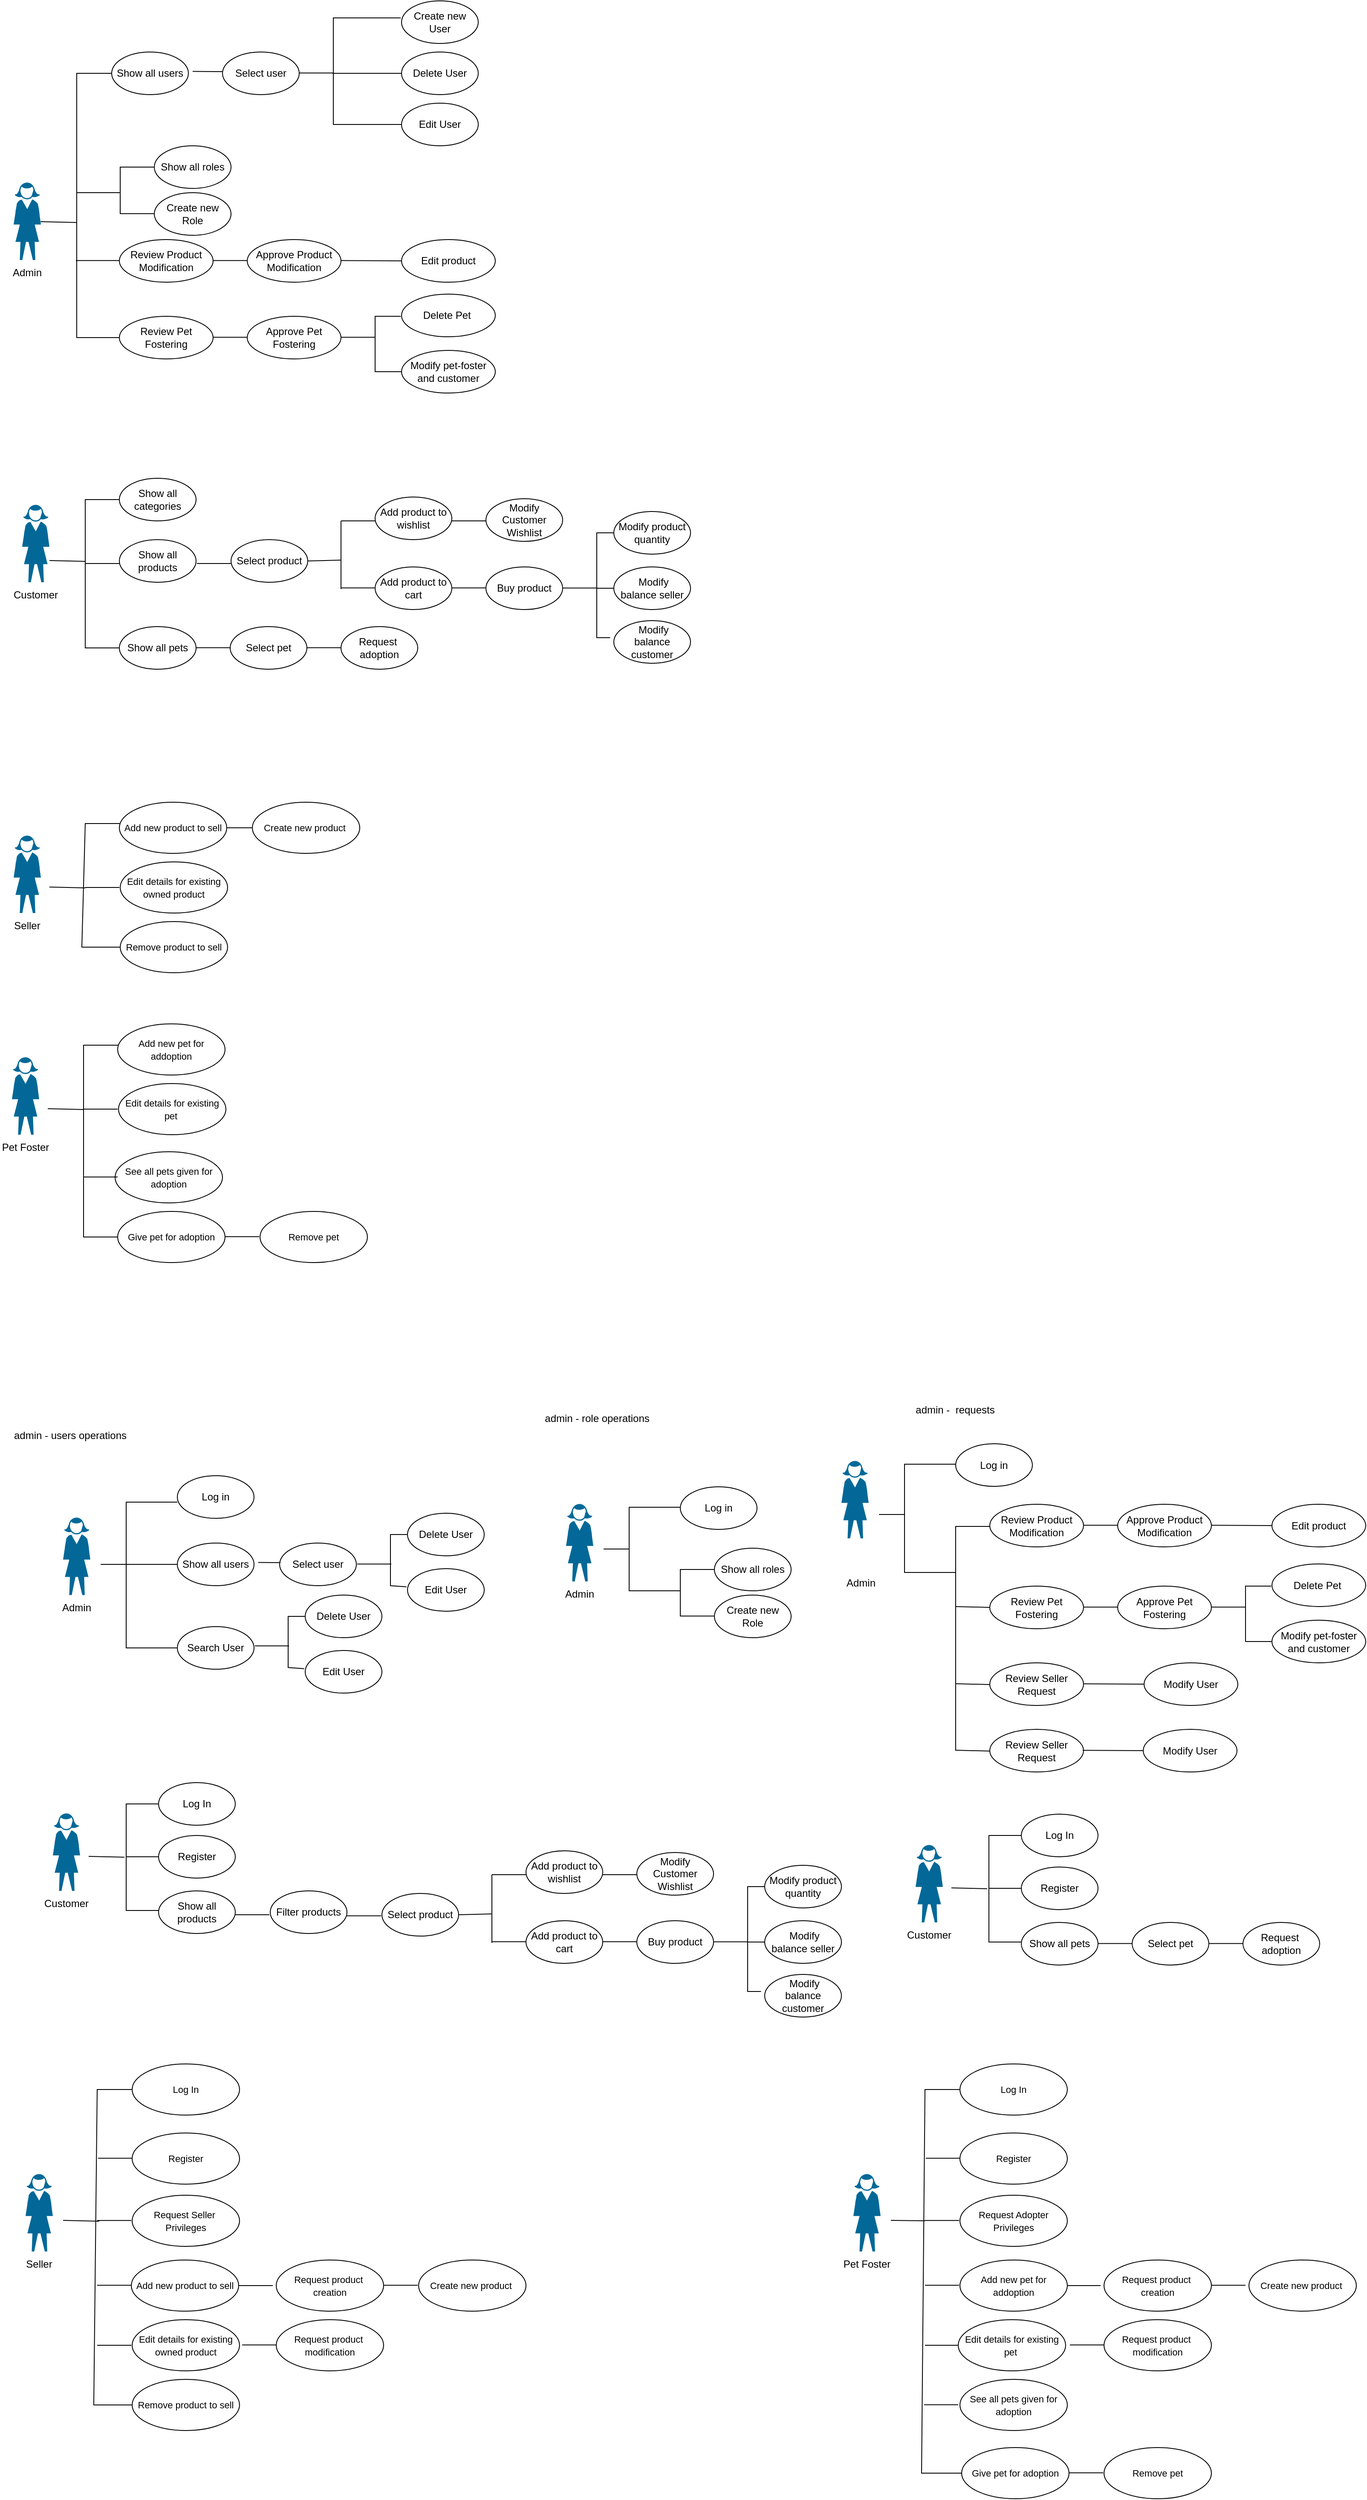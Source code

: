 <mxfile version="24.0.7" type="device">
  <diagram name="Page-1" id="ZxSLUyG-Lfv59k5_sUDl">
    <mxGraphModel dx="3686" dy="1546" grid="1" gridSize="10" guides="1" tooltips="1" connect="1" arrows="1" fold="1" page="1" pageScale="1" pageWidth="1700" pageHeight="1100" math="0" shadow="0">
      <root>
        <mxCell id="0" />
        <mxCell id="1" parent="0" />
        <mxCell id="6VGfn3pfcpzd_MSDmQnM-1" value="" style="shape=mxgraph.cisco.people.standing_woman;html=1;pointerEvents=1;dashed=0;fillColor=#036897;strokeColor=#ffffff;strokeWidth=2;verticalLabelPosition=bottom;verticalAlign=top;align=center;outlineConnect=0;" parent="1" vertex="1">
          <mxGeometry x="16" y="274" width="32" height="90" as="geometry" />
        </mxCell>
        <mxCell id="6VGfn3pfcpzd_MSDmQnM-2" value="Admin" style="text;html=1;align=center;verticalAlign=middle;whiteSpace=wrap;rounded=0;" parent="1" vertex="1">
          <mxGeometry x="2" y="364" width="60" height="30" as="geometry" />
        </mxCell>
        <mxCell id="6VGfn3pfcpzd_MSDmQnM-3" value="Create new User" style="ellipse;whiteSpace=wrap;html=1;" parent="1" vertex="1">
          <mxGeometry x="471" y="60" width="90" height="50" as="geometry" />
        </mxCell>
        <mxCell id="6VGfn3pfcpzd_MSDmQnM-4" value="Delete User" style="ellipse;whiteSpace=wrap;html=1;" parent="1" vertex="1">
          <mxGeometry x="471" y="120" width="90" height="50" as="geometry" />
        </mxCell>
        <mxCell id="6VGfn3pfcpzd_MSDmQnM-5" value="Edit User" style="ellipse;whiteSpace=wrap;html=1;" parent="1" vertex="1">
          <mxGeometry x="471" y="180" width="90" height="50" as="geometry" />
        </mxCell>
        <mxCell id="6VGfn3pfcpzd_MSDmQnM-6" value="Show all users" style="ellipse;whiteSpace=wrap;html=1;" parent="1" vertex="1">
          <mxGeometry x="131" y="120" width="90" height="50" as="geometry" />
        </mxCell>
        <mxCell id="6VGfn3pfcpzd_MSDmQnM-7" value="Select user" style="ellipse;whiteSpace=wrap;html=1;" parent="1" vertex="1">
          <mxGeometry x="261" y="120" width="90" height="50" as="geometry" />
        </mxCell>
        <mxCell id="6VGfn3pfcpzd_MSDmQnM-8" value="" style="endArrow=none;html=1;rounded=0;entryX=1.055;entryY=0.455;entryDx=0;entryDy=0;entryPerimeter=0;" parent="1" target="6VGfn3pfcpzd_MSDmQnM-6" edge="1">
          <mxGeometry width="50" height="50" relative="1" as="geometry">
            <mxPoint x="261" y="143" as="sourcePoint" />
            <mxPoint x="461" y="90" as="targetPoint" />
          </mxGeometry>
        </mxCell>
        <mxCell id="6VGfn3pfcpzd_MSDmQnM-9" value="" style="endArrow=none;html=1;rounded=0;exitX=1;exitY=0.5;exitDx=0;exitDy=0;" parent="1" edge="1">
          <mxGeometry width="50" height="50" relative="1" as="geometry">
            <mxPoint x="391" y="115" as="sourcePoint" />
            <mxPoint x="470" y="80" as="targetPoint" />
            <Array as="points">
              <mxPoint x="391" y="80" />
            </Array>
          </mxGeometry>
        </mxCell>
        <mxCell id="6VGfn3pfcpzd_MSDmQnM-10" value="" style="endArrow=none;html=1;rounded=0;exitX=1;exitY=0.5;exitDx=0;exitDy=0;entryX=0;entryY=0.5;entryDx=0;entryDy=0;" parent="1" target="6VGfn3pfcpzd_MSDmQnM-5" edge="1">
          <mxGeometry width="50" height="50" relative="1" as="geometry">
            <mxPoint x="391" y="115" as="sourcePoint" />
            <mxPoint x="501" y="120" as="targetPoint" />
            <Array as="points">
              <mxPoint x="391" y="205" />
            </Array>
          </mxGeometry>
        </mxCell>
        <mxCell id="6VGfn3pfcpzd_MSDmQnM-11" value="" style="endArrow=none;html=1;rounded=0;entryX=0;entryY=0.5;entryDx=0;entryDy=0;" parent="1" target="6VGfn3pfcpzd_MSDmQnM-4" edge="1">
          <mxGeometry width="50" height="50" relative="1" as="geometry">
            <mxPoint x="390" y="145" as="sourcePoint" />
            <mxPoint x="501" y="154.68" as="targetPoint" />
          </mxGeometry>
        </mxCell>
        <mxCell id="6VGfn3pfcpzd_MSDmQnM-12" value="" style="endArrow=none;html=1;rounded=0;entryX=0;entryY=0.5;entryDx=0;entryDy=0;exitX=0;exitY=0.5;exitDx=0;exitDy=0;" parent="1" source="6VGfn3pfcpzd_MSDmQnM-19" target="6VGfn3pfcpzd_MSDmQnM-6" edge="1">
          <mxGeometry width="50" height="50" relative="1" as="geometry">
            <mxPoint x="90" y="440" as="sourcePoint" />
            <mxPoint x="489" y="170" as="targetPoint" />
            <Array as="points">
              <mxPoint x="90" y="455" />
              <mxPoint x="90" y="145" />
            </Array>
          </mxGeometry>
        </mxCell>
        <mxCell id="6VGfn3pfcpzd_MSDmQnM-13" value="Create new Role" style="ellipse;whiteSpace=wrap;html=1;" parent="1" vertex="1">
          <mxGeometry x="181" y="285" width="90" height="50" as="geometry" />
        </mxCell>
        <mxCell id="6VGfn3pfcpzd_MSDmQnM-14" value="Show all roles" style="ellipse;whiteSpace=wrap;html=1;" parent="1" vertex="1">
          <mxGeometry x="181" y="230" width="90" height="50" as="geometry" />
        </mxCell>
        <mxCell id="6VGfn3pfcpzd_MSDmQnM-15" value="" style="endArrow=none;html=1;rounded=0;exitX=0;exitY=0.5;exitDx=0;exitDy=0;" parent="1" edge="1">
          <mxGeometry width="50" height="50" relative="1" as="geometry">
            <mxPoint x="391" y="144.62" as="sourcePoint" />
            <mxPoint x="351" y="144.62" as="targetPoint" />
          </mxGeometry>
        </mxCell>
        <mxCell id="6VGfn3pfcpzd_MSDmQnM-16" value="" style="endArrow=none;html=1;rounded=0;" parent="1" edge="1">
          <mxGeometry width="50" height="50" relative="1" as="geometry">
            <mxPoint x="181" y="309.62" as="sourcePoint" />
            <mxPoint x="141" y="309.62" as="targetPoint" />
          </mxGeometry>
        </mxCell>
        <mxCell id="6VGfn3pfcpzd_MSDmQnM-17" value="" style="endArrow=none;html=1;rounded=0;entryX=0;entryY=0.5;entryDx=0;entryDy=0;" parent="1" target="6VGfn3pfcpzd_MSDmQnM-14" edge="1">
          <mxGeometry width="50" height="50" relative="1" as="geometry">
            <mxPoint x="141" y="310" as="sourcePoint" />
            <mxPoint x="141" y="250" as="targetPoint" />
            <Array as="points">
              <mxPoint x="141" y="255" />
            </Array>
          </mxGeometry>
        </mxCell>
        <mxCell id="6VGfn3pfcpzd_MSDmQnM-18" value="" style="endArrow=none;html=1;rounded=0;" parent="1" edge="1">
          <mxGeometry width="50" height="50" relative="1" as="geometry">
            <mxPoint x="141" y="285" as="sourcePoint" />
            <mxPoint x="90" y="285" as="targetPoint" />
          </mxGeometry>
        </mxCell>
        <mxCell id="6VGfn3pfcpzd_MSDmQnM-19" value="Review Pet Fostering" style="ellipse;whiteSpace=wrap;html=1;" parent="1" vertex="1">
          <mxGeometry x="140" y="430" width="110" height="50" as="geometry" />
        </mxCell>
        <mxCell id="6VGfn3pfcpzd_MSDmQnM-20" value="Approve Pet Fostering" style="ellipse;whiteSpace=wrap;html=1;" parent="1" vertex="1">
          <mxGeometry x="290" y="430" width="110" height="50" as="geometry" />
        </mxCell>
        <mxCell id="6VGfn3pfcpzd_MSDmQnM-21" value="Delete Pet&amp;nbsp;" style="ellipse;whiteSpace=wrap;html=1;" parent="1" vertex="1">
          <mxGeometry x="471" y="404" width="110" height="50" as="geometry" />
        </mxCell>
        <mxCell id="6VGfn3pfcpzd_MSDmQnM-22" value="" style="endArrow=none;html=1;rounded=0;" parent="1" edge="1">
          <mxGeometry width="50" height="50" relative="1" as="geometry">
            <mxPoint x="290" y="454.62" as="sourcePoint" />
            <mxPoint x="250" y="454.62" as="targetPoint" />
          </mxGeometry>
        </mxCell>
        <mxCell id="6VGfn3pfcpzd_MSDmQnM-23" value="" style="endArrow=none;html=1;rounded=0;" parent="1" edge="1">
          <mxGeometry width="50" height="50" relative="1" as="geometry">
            <mxPoint x="440" y="454.62" as="sourcePoint" />
            <mxPoint x="400" y="454.62" as="targetPoint" />
          </mxGeometry>
        </mxCell>
        <mxCell id="6VGfn3pfcpzd_MSDmQnM-24" value="Modify pet-foster and customer" style="ellipse;whiteSpace=wrap;html=1;" parent="1" vertex="1">
          <mxGeometry x="471" y="470" width="110" height="50" as="geometry" />
        </mxCell>
        <mxCell id="6VGfn3pfcpzd_MSDmQnM-25" value="Review Product Modification" style="ellipse;whiteSpace=wrap;html=1;" parent="1" vertex="1">
          <mxGeometry x="140" y="340" width="110" height="50" as="geometry" />
        </mxCell>
        <mxCell id="6VGfn3pfcpzd_MSDmQnM-26" value="" style="endArrow=none;html=1;rounded=0;" parent="1" edge="1">
          <mxGeometry width="50" height="50" relative="1" as="geometry">
            <mxPoint x="140" y="364.62" as="sourcePoint" />
            <mxPoint x="89" y="364.62" as="targetPoint" />
          </mxGeometry>
        </mxCell>
        <mxCell id="6VGfn3pfcpzd_MSDmQnM-27" value="Approve Product Modification" style="ellipse;whiteSpace=wrap;html=1;" parent="1" vertex="1">
          <mxGeometry x="290" y="340" width="110" height="50" as="geometry" />
        </mxCell>
        <mxCell id="6VGfn3pfcpzd_MSDmQnM-28" value="Edit product" style="ellipse;whiteSpace=wrap;html=1;" parent="1" vertex="1">
          <mxGeometry x="471" y="340" width="110" height="50" as="geometry" />
        </mxCell>
        <mxCell id="6VGfn3pfcpzd_MSDmQnM-29" value="" style="endArrow=none;html=1;rounded=0;" parent="1" edge="1">
          <mxGeometry width="50" height="50" relative="1" as="geometry">
            <mxPoint x="290" y="364.62" as="sourcePoint" />
            <mxPoint x="250" y="364.62" as="targetPoint" />
          </mxGeometry>
        </mxCell>
        <mxCell id="6VGfn3pfcpzd_MSDmQnM-30" value="" style="endArrow=none;html=1;rounded=0;exitX=0;exitY=0.5;exitDx=0;exitDy=0;" parent="1" source="6VGfn3pfcpzd_MSDmQnM-28" edge="1">
          <mxGeometry width="50" height="50" relative="1" as="geometry">
            <mxPoint x="440" y="364.62" as="sourcePoint" />
            <mxPoint x="400" y="364.62" as="targetPoint" />
          </mxGeometry>
        </mxCell>
        <mxCell id="6VGfn3pfcpzd_MSDmQnM-31" value="" style="endArrow=none;html=1;rounded=0;exitX=0;exitY=0.5;exitDx=0;exitDy=0;" parent="1" source="6VGfn3pfcpzd_MSDmQnM-24" edge="1">
          <mxGeometry width="50" height="50" relative="1" as="geometry">
            <mxPoint x="480" y="495" as="sourcePoint" />
            <mxPoint x="470" y="430" as="targetPoint" />
            <Array as="points">
              <mxPoint x="440" y="495" />
              <mxPoint x="440" y="430" />
            </Array>
          </mxGeometry>
        </mxCell>
        <mxCell id="6VGfn3pfcpzd_MSDmQnM-32" value="" style="endArrow=none;html=1;rounded=0;exitX=0.99;exitY=0.5;exitDx=0;exitDy=0;exitPerimeter=0;" parent="1" source="6VGfn3pfcpzd_MSDmQnM-1" edge="1">
          <mxGeometry width="50" height="50" relative="1" as="geometry">
            <mxPoint x="240" y="340" as="sourcePoint" />
            <mxPoint x="90" y="320" as="targetPoint" />
          </mxGeometry>
        </mxCell>
        <mxCell id="6VGfn3pfcpzd_MSDmQnM-33" value="" style="shape=mxgraph.cisco.people.standing_woman;html=1;pointerEvents=1;dashed=0;fillColor=#036897;strokeColor=#ffffff;strokeWidth=2;verticalLabelPosition=bottom;verticalAlign=top;align=center;outlineConnect=0;" parent="1" vertex="1">
          <mxGeometry x="26" y="652" width="32" height="90" as="geometry" />
        </mxCell>
        <mxCell id="6VGfn3pfcpzd_MSDmQnM-34" value="Customer" style="text;html=1;align=center;verticalAlign=middle;whiteSpace=wrap;rounded=0;" parent="1" vertex="1">
          <mxGeometry x="12" y="742" width="60" height="30" as="geometry" />
        </mxCell>
        <mxCell id="6VGfn3pfcpzd_MSDmQnM-35" value="" style="endArrow=none;html=1;rounded=0;entryX=0;entryY=0.5;entryDx=0;entryDy=0;exitX=0;exitY=0.5;exitDx=0;exitDy=0;" parent="1" source="6VGfn3pfcpzd_MSDmQnM-39" edge="1">
          <mxGeometry width="50" height="50" relative="1" as="geometry">
            <mxPoint x="150.0" y="955" as="sourcePoint" />
            <mxPoint x="141" y="645" as="targetPoint" />
            <Array as="points">
              <mxPoint x="100" y="819" />
              <mxPoint x="100" y="645" />
            </Array>
          </mxGeometry>
        </mxCell>
        <mxCell id="6VGfn3pfcpzd_MSDmQnM-36" value="Add product to wishlist" style="ellipse;whiteSpace=wrap;html=1;" parent="1" vertex="1">
          <mxGeometry x="440" y="642" width="90" height="50" as="geometry" />
        </mxCell>
        <mxCell id="6VGfn3pfcpzd_MSDmQnM-37" value="Add product to cart" style="ellipse;whiteSpace=wrap;html=1;" parent="1" vertex="1">
          <mxGeometry x="440" y="724" width="90" height="50" as="geometry" />
        </mxCell>
        <mxCell id="6VGfn3pfcpzd_MSDmQnM-38" value="Show all categories" style="ellipse;whiteSpace=wrap;html=1;" parent="1" vertex="1">
          <mxGeometry x="140" y="620" width="90" height="50" as="geometry" />
        </mxCell>
        <mxCell id="6VGfn3pfcpzd_MSDmQnM-39" value="Show all pets" style="ellipse;whiteSpace=wrap;html=1;" parent="1" vertex="1">
          <mxGeometry x="140" y="794" width="90" height="50" as="geometry" />
        </mxCell>
        <mxCell id="6VGfn3pfcpzd_MSDmQnM-40" value="Show all products" style="ellipse;whiteSpace=wrap;html=1;" parent="1" vertex="1">
          <mxGeometry x="140" y="692" width="90" height="50" as="geometry" />
        </mxCell>
        <mxCell id="6VGfn3pfcpzd_MSDmQnM-41" value="Modify Customer Wishlist" style="ellipse;whiteSpace=wrap;html=1;" parent="1" vertex="1">
          <mxGeometry x="570" y="644" width="90" height="50" as="geometry" />
        </mxCell>
        <mxCell id="6VGfn3pfcpzd_MSDmQnM-42" value="Select pet" style="ellipse;whiteSpace=wrap;html=1;" parent="1" vertex="1">
          <mxGeometry x="270" y="794" width="90" height="50" as="geometry" />
        </mxCell>
        <mxCell id="6VGfn3pfcpzd_MSDmQnM-43" value="Request&amp;nbsp; adoption" style="ellipse;whiteSpace=wrap;html=1;" parent="1" vertex="1">
          <mxGeometry x="400" y="794" width="90" height="50" as="geometry" />
        </mxCell>
        <mxCell id="6VGfn3pfcpzd_MSDmQnM-44" value="" style="endArrow=none;html=1;rounded=0;entryX=0;entryY=0.5;entryDx=0;entryDy=0;" parent="1" edge="1">
          <mxGeometry width="50" height="50" relative="1" as="geometry">
            <mxPoint x="530" y="670.0" as="sourcePoint" />
            <mxPoint x="570" y="670.0" as="targetPoint" />
          </mxGeometry>
        </mxCell>
        <mxCell id="6VGfn3pfcpzd_MSDmQnM-45" value="" style="endArrow=none;html=1;rounded=0;entryX=0;entryY=0.5;entryDx=0;entryDy=0;" parent="1" edge="1">
          <mxGeometry width="50" height="50" relative="1" as="geometry">
            <mxPoint x="100" y="720" as="sourcePoint" />
            <mxPoint x="140" y="720" as="targetPoint" />
          </mxGeometry>
        </mxCell>
        <mxCell id="6VGfn3pfcpzd_MSDmQnM-46" value="" style="endArrow=none;html=1;rounded=0;entryX=0;entryY=0.5;entryDx=0;entryDy=0;" parent="1" edge="1">
          <mxGeometry width="50" height="50" relative="1" as="geometry">
            <mxPoint x="230" y="818.76" as="sourcePoint" />
            <mxPoint x="270" y="818.76" as="targetPoint" />
          </mxGeometry>
        </mxCell>
        <mxCell id="6VGfn3pfcpzd_MSDmQnM-47" value="" style="endArrow=none;html=1;rounded=0;entryX=0;entryY=0.5;entryDx=0;entryDy=0;" parent="1" edge="1">
          <mxGeometry width="50" height="50" relative="1" as="geometry">
            <mxPoint x="360" y="818.76" as="sourcePoint" />
            <mxPoint x="400" y="818.76" as="targetPoint" />
          </mxGeometry>
        </mxCell>
        <mxCell id="6VGfn3pfcpzd_MSDmQnM-48" value="" style="shape=mxgraph.cisco.people.standing_woman;html=1;pointerEvents=1;dashed=0;fillColor=#036897;strokeColor=#ffffff;strokeWidth=2;verticalLabelPosition=bottom;verticalAlign=top;align=center;outlineConnect=0;" parent="1" vertex="1">
          <mxGeometry x="16" y="1040" width="32" height="90" as="geometry" />
        </mxCell>
        <mxCell id="6VGfn3pfcpzd_MSDmQnM-49" value="Seller" style="text;html=1;align=center;verticalAlign=middle;whiteSpace=wrap;rounded=0;" parent="1" vertex="1">
          <mxGeometry x="2" y="1130" width="60" height="30" as="geometry" />
        </mxCell>
        <mxCell id="6VGfn3pfcpzd_MSDmQnM-50" value="" style="endArrow=none;html=1;rounded=0;entryX=0;entryY=0.5;entryDx=0;entryDy=0;exitX=0;exitY=0.5;exitDx=0;exitDy=0;" parent="1" source="6VGfn3pfcpzd_MSDmQnM-81" edge="1">
          <mxGeometry width="50" height="50" relative="1" as="geometry">
            <mxPoint x="146" y="1275" as="sourcePoint" />
            <mxPoint x="141" y="1025" as="targetPoint" />
            <Array as="points">
              <mxPoint x="96" y="1170" />
              <mxPoint x="100" y="1025" />
            </Array>
          </mxGeometry>
        </mxCell>
        <mxCell id="6VGfn3pfcpzd_MSDmQnM-51" value="" style="endArrow=none;html=1;rounded=0;exitX=0.99;exitY=0.5;exitDx=0;exitDy=0;exitPerimeter=0;" parent="1" edge="1">
          <mxGeometry width="50" height="50" relative="1" as="geometry">
            <mxPoint x="58.0" y="1099.5" as="sourcePoint" />
            <mxPoint x="100.32" y="1100.5" as="targetPoint" />
          </mxGeometry>
        </mxCell>
        <mxCell id="6VGfn3pfcpzd_MSDmQnM-53" value="&lt;span style=&quot;font-size: 11px;&quot;&gt;Add new product to sell&lt;/span&gt;" style="ellipse;whiteSpace=wrap;html=1;" parent="1" vertex="1">
          <mxGeometry x="140" y="1000" width="126" height="60" as="geometry" />
        </mxCell>
        <mxCell id="6VGfn3pfcpzd_MSDmQnM-60" value="" style="endArrow=none;html=1;rounded=0;entryX=0;entryY=0.5;entryDx=0;entryDy=0;" parent="1" edge="1">
          <mxGeometry width="50" height="50" relative="1" as="geometry">
            <mxPoint x="100" y="1100" as="sourcePoint" />
            <mxPoint x="140" y="1100" as="targetPoint" />
          </mxGeometry>
        </mxCell>
        <mxCell id="6VGfn3pfcpzd_MSDmQnM-63" value="Select product" style="ellipse;whiteSpace=wrap;html=1;" parent="1" vertex="1">
          <mxGeometry x="271" y="692" width="90" height="50" as="geometry" />
        </mxCell>
        <mxCell id="6VGfn3pfcpzd_MSDmQnM-64" value="" style="endArrow=none;html=1;rounded=0;entryX=0;entryY=0.5;entryDx=0;entryDy=0;" parent="1" edge="1">
          <mxGeometry width="50" height="50" relative="1" as="geometry">
            <mxPoint x="231" y="720" as="sourcePoint" />
            <mxPoint x="271" y="720" as="targetPoint" />
          </mxGeometry>
        </mxCell>
        <mxCell id="6VGfn3pfcpzd_MSDmQnM-65" value="" style="endArrow=none;html=1;rounded=0;entryX=0;entryY=0.5;entryDx=0;entryDy=0;" parent="1" edge="1">
          <mxGeometry width="50" height="50" relative="1" as="geometry">
            <mxPoint x="400" y="748.64" as="sourcePoint" />
            <mxPoint x="440" y="748.64" as="targetPoint" />
          </mxGeometry>
        </mxCell>
        <mxCell id="6VGfn3pfcpzd_MSDmQnM-66" value="" style="endArrow=none;html=1;rounded=0;" parent="1" edge="1">
          <mxGeometry width="50" height="50" relative="1" as="geometry">
            <mxPoint x="400" y="670" as="sourcePoint" />
            <mxPoint x="400" y="750" as="targetPoint" />
          </mxGeometry>
        </mxCell>
        <mxCell id="6VGfn3pfcpzd_MSDmQnM-67" value="" style="endArrow=none;html=1;rounded=0;exitX=1;exitY=0.5;exitDx=0;exitDy=0;" parent="1" source="6VGfn3pfcpzd_MSDmQnM-63" edge="1">
          <mxGeometry width="50" height="50" relative="1" as="geometry">
            <mxPoint x="311" y="693" as="sourcePoint" />
            <mxPoint x="400" y="716" as="targetPoint" />
          </mxGeometry>
        </mxCell>
        <mxCell id="6VGfn3pfcpzd_MSDmQnM-68" value="Buy product" style="ellipse;whiteSpace=wrap;html=1;" parent="1" vertex="1">
          <mxGeometry x="570" y="724" width="90" height="50" as="geometry" />
        </mxCell>
        <mxCell id="6VGfn3pfcpzd_MSDmQnM-69" value="Modify product quantity" style="ellipse;whiteSpace=wrap;html=1;" parent="1" vertex="1">
          <mxGeometry x="720" y="659" width="90" height="50" as="geometry" />
        </mxCell>
        <mxCell id="6VGfn3pfcpzd_MSDmQnM-70" value="" style="endArrow=none;html=1;rounded=0;entryX=0;entryY=0.5;entryDx=0;entryDy=0;" parent="1" edge="1">
          <mxGeometry width="50" height="50" relative="1" as="geometry">
            <mxPoint x="530" y="748.58" as="sourcePoint" />
            <mxPoint x="570" y="748.58" as="targetPoint" />
          </mxGeometry>
        </mxCell>
        <mxCell id="6VGfn3pfcpzd_MSDmQnM-71" value="" style="endArrow=none;html=1;rounded=0;entryX=0;entryY=0.5;entryDx=0;entryDy=0;" parent="1" edge="1">
          <mxGeometry width="50" height="50" relative="1" as="geometry">
            <mxPoint x="660" y="748.8" as="sourcePoint" />
            <mxPoint x="700" y="748.8" as="targetPoint" />
          </mxGeometry>
        </mxCell>
        <mxCell id="6VGfn3pfcpzd_MSDmQnM-72" value="&lt;font style=&quot;font-size: 11px;&quot;&gt;Edit details for existing owned product&lt;/font&gt;" style="ellipse;whiteSpace=wrap;html=1;" parent="1" vertex="1">
          <mxGeometry x="141" y="1070" width="126" height="60" as="geometry" />
        </mxCell>
        <mxCell id="6VGfn3pfcpzd_MSDmQnM-74" value="" style="endArrow=none;html=1;rounded=0;entryX=0;entryY=0.5;entryDx=0;entryDy=0;" parent="1" edge="1">
          <mxGeometry width="50" height="50" relative="1" as="geometry">
            <mxPoint x="266" y="1030" as="sourcePoint" />
            <mxPoint x="306" y="1030" as="targetPoint" />
          </mxGeometry>
        </mxCell>
        <mxCell id="6VGfn3pfcpzd_MSDmQnM-75" value="&amp;nbsp; Modify&amp;nbsp; balance seller" style="ellipse;whiteSpace=wrap;html=1;" parent="1" vertex="1">
          <mxGeometry x="720" y="724" width="90" height="50" as="geometry" />
        </mxCell>
        <mxCell id="6VGfn3pfcpzd_MSDmQnM-76" value="&amp;nbsp; Modify&amp;nbsp; balance customer" style="ellipse;whiteSpace=wrap;html=1;" parent="1" vertex="1">
          <mxGeometry x="720" y="787" width="90" height="50" as="geometry" />
        </mxCell>
        <mxCell id="6VGfn3pfcpzd_MSDmQnM-77" value="" style="endArrow=none;html=1;rounded=0;entryX=0;entryY=0.5;entryDx=0;entryDy=0;" parent="1" target="6VGfn3pfcpzd_MSDmQnM-69" edge="1">
          <mxGeometry width="50" height="50" relative="1" as="geometry">
            <mxPoint x="700" y="750" as="sourcePoint" />
            <mxPoint x="550" y="720" as="targetPoint" />
            <Array as="points">
              <mxPoint x="700" y="684" />
            </Array>
          </mxGeometry>
        </mxCell>
        <mxCell id="6VGfn3pfcpzd_MSDmQnM-78" value="" style="endArrow=none;html=1;rounded=0;entryX=-0.048;entryY=0.4;entryDx=0;entryDy=0;entryPerimeter=0;" parent="1" target="6VGfn3pfcpzd_MSDmQnM-76" edge="1">
          <mxGeometry width="50" height="50" relative="1" as="geometry">
            <mxPoint x="700" y="750" as="sourcePoint" />
            <mxPoint x="550" y="720" as="targetPoint" />
            <Array as="points">
              <mxPoint x="700" y="807" />
            </Array>
          </mxGeometry>
        </mxCell>
        <mxCell id="6VGfn3pfcpzd_MSDmQnM-79" value="" style="endArrow=none;html=1;rounded=0;entryX=0;entryY=0.5;entryDx=0;entryDy=0;" parent="1" edge="1">
          <mxGeometry width="50" height="50" relative="1" as="geometry">
            <mxPoint x="700" y="749" as="sourcePoint" />
            <mxPoint x="720" y="749" as="targetPoint" />
          </mxGeometry>
        </mxCell>
        <mxCell id="6VGfn3pfcpzd_MSDmQnM-80" value="" style="endArrow=none;html=1;rounded=0;entryX=0;entryY=0.5;entryDx=0;entryDy=0;" parent="1" edge="1">
          <mxGeometry width="50" height="50" relative="1" as="geometry">
            <mxPoint x="400" y="670.0" as="sourcePoint" />
            <mxPoint x="440" y="670.0" as="targetPoint" />
          </mxGeometry>
        </mxCell>
        <mxCell id="6VGfn3pfcpzd_MSDmQnM-81" value="&lt;span style=&quot;font-size: 11px;&quot;&gt;Remove product to sell&lt;/span&gt;" style="ellipse;whiteSpace=wrap;html=1;" parent="1" vertex="1">
          <mxGeometry x="141" y="1140" width="126" height="60" as="geometry" />
        </mxCell>
        <mxCell id="6VGfn3pfcpzd_MSDmQnM-82" value="&lt;font style=&quot;font-size: 11px;&quot;&gt;Create new product&amp;nbsp;&lt;/font&gt;" style="ellipse;whiteSpace=wrap;html=1;" parent="1" vertex="1">
          <mxGeometry x="296" y="1000" width="126" height="60" as="geometry" />
        </mxCell>
        <mxCell id="RNzjiq7RGU9ZO7bDfqUR-1" value="" style="shape=mxgraph.cisco.people.standing_woman;html=1;pointerEvents=1;dashed=0;fillColor=#036897;strokeColor=#ffffff;strokeWidth=2;verticalLabelPosition=bottom;verticalAlign=top;align=center;outlineConnect=0;" parent="1" vertex="1">
          <mxGeometry x="14" y="1300" width="32" height="90" as="geometry" />
        </mxCell>
        <mxCell id="RNzjiq7RGU9ZO7bDfqUR-2" value="Pet Foster" style="text;html=1;align=center;verticalAlign=middle;whiteSpace=wrap;rounded=0;" parent="1" vertex="1">
          <mxGeometry y="1390" width="60" height="30" as="geometry" />
        </mxCell>
        <mxCell id="RNzjiq7RGU9ZO7bDfqUR-3" value="" style="endArrow=none;html=1;rounded=0;entryX=0;entryY=0.5;entryDx=0;entryDy=0;exitX=0;exitY=0.5;exitDx=0;exitDy=0;" parent="1" source="RNzjiq7RGU9ZO7bDfqUR-9" edge="1">
          <mxGeometry width="50" height="50" relative="1" as="geometry">
            <mxPoint x="144" y="1535" as="sourcePoint" />
            <mxPoint x="139" y="1285" as="targetPoint" />
            <Array as="points">
              <mxPoint x="98" y="1510" />
              <mxPoint x="98" y="1285" />
            </Array>
          </mxGeometry>
        </mxCell>
        <mxCell id="RNzjiq7RGU9ZO7bDfqUR-4" value="" style="endArrow=none;html=1;rounded=0;exitX=0.99;exitY=0.5;exitDx=0;exitDy=0;exitPerimeter=0;" parent="1" edge="1">
          <mxGeometry width="50" height="50" relative="1" as="geometry">
            <mxPoint x="56.0" y="1359.5" as="sourcePoint" />
            <mxPoint x="98.32" y="1360.5" as="targetPoint" />
          </mxGeometry>
        </mxCell>
        <mxCell id="RNzjiq7RGU9ZO7bDfqUR-5" value="&lt;span style=&quot;font-size: 11px;&quot;&gt;Add new pet for addoption&lt;/span&gt;" style="ellipse;whiteSpace=wrap;html=1;" parent="1" vertex="1">
          <mxGeometry x="138" y="1260" width="126" height="60" as="geometry" />
        </mxCell>
        <mxCell id="RNzjiq7RGU9ZO7bDfqUR-6" value="" style="endArrow=none;html=1;rounded=0;entryX=0;entryY=0.5;entryDx=0;entryDy=0;" parent="1" edge="1">
          <mxGeometry width="50" height="50" relative="1" as="geometry">
            <mxPoint x="98" y="1360" as="sourcePoint" />
            <mxPoint x="138" y="1360" as="targetPoint" />
          </mxGeometry>
        </mxCell>
        <mxCell id="RNzjiq7RGU9ZO7bDfqUR-7" value="&lt;font style=&quot;font-size: 11px;&quot;&gt;Edit details for existing pet&amp;nbsp;&lt;/font&gt;" style="ellipse;whiteSpace=wrap;html=1;" parent="1" vertex="1">
          <mxGeometry x="139" y="1330" width="126" height="60" as="geometry" />
        </mxCell>
        <mxCell id="RNzjiq7RGU9ZO7bDfqUR-9" value="&lt;span style=&quot;font-size: 11px;&quot;&gt;Give pet for adoption&lt;/span&gt;" style="ellipse;whiteSpace=wrap;html=1;" parent="1" vertex="1">
          <mxGeometry x="138" y="1480" width="126" height="60" as="geometry" />
        </mxCell>
        <mxCell id="RNzjiq7RGU9ZO7bDfqUR-11" value="&lt;span style=&quot;font-size: 11px;&quot;&gt;Remove pet&lt;/span&gt;" style="ellipse;whiteSpace=wrap;html=1;" parent="1" vertex="1">
          <mxGeometry x="305" y="1480" width="126" height="60" as="geometry" />
        </mxCell>
        <mxCell id="RNzjiq7RGU9ZO7bDfqUR-13" value="" style="endArrow=none;html=1;rounded=0;entryX=0;entryY=0.5;entryDx=0;entryDy=0;" parent="1" edge="1">
          <mxGeometry width="50" height="50" relative="1" as="geometry">
            <mxPoint x="264" y="1509.6" as="sourcePoint" />
            <mxPoint x="304" y="1509.6" as="targetPoint" />
          </mxGeometry>
        </mxCell>
        <mxCell id="RNzjiq7RGU9ZO7bDfqUR-14" value="&lt;span style=&quot;font-size: 11px;&quot;&gt;See all pets given for adoption&lt;/span&gt;" style="ellipse;whiteSpace=wrap;html=1;" parent="1" vertex="1">
          <mxGeometry x="135" y="1410" width="126" height="60" as="geometry" />
        </mxCell>
        <mxCell id="RNzjiq7RGU9ZO7bDfqUR-15" value="" style="endArrow=none;html=1;rounded=0;entryX=0;entryY=0.5;entryDx=0;entryDy=0;" parent="1" edge="1">
          <mxGeometry width="50" height="50" relative="1" as="geometry">
            <mxPoint x="98" y="1439.6" as="sourcePoint" />
            <mxPoint x="138" y="1439.6" as="targetPoint" />
          </mxGeometry>
        </mxCell>
        <mxCell id="KaNdL51t5YliKk2mCfF1-2" value="" style="endArrow=none;html=1;rounded=0;exitX=0.99;exitY=0.5;exitDx=0;exitDy=0;exitPerimeter=0;" edge="1" parent="1">
          <mxGeometry width="50" height="50" relative="1" as="geometry">
            <mxPoint x="58" y="716.5" as="sourcePoint" />
            <mxPoint x="100" y="717.5" as="targetPoint" />
          </mxGeometry>
        </mxCell>
        <mxCell id="KaNdL51t5YliKk2mCfF1-3" value="Delete User" style="ellipse;whiteSpace=wrap;html=1;" vertex="1" parent="1">
          <mxGeometry x="478" y="1834" width="90" height="50" as="geometry" />
        </mxCell>
        <mxCell id="KaNdL51t5YliKk2mCfF1-4" value="Edit User" style="ellipse;whiteSpace=wrap;html=1;" vertex="1" parent="1">
          <mxGeometry x="478" y="1899" width="90" height="50" as="geometry" />
        </mxCell>
        <mxCell id="KaNdL51t5YliKk2mCfF1-5" value="Show all users" style="ellipse;whiteSpace=wrap;html=1;" vertex="1" parent="1">
          <mxGeometry x="208" y="1869" width="90" height="50" as="geometry" />
        </mxCell>
        <mxCell id="KaNdL51t5YliKk2mCfF1-6" value="Select user" style="ellipse;whiteSpace=wrap;html=1;" vertex="1" parent="1">
          <mxGeometry x="328" y="1869" width="90" height="50" as="geometry" />
        </mxCell>
        <mxCell id="KaNdL51t5YliKk2mCfF1-7" value="" style="endArrow=none;html=1;rounded=0;entryX=1.055;entryY=0.455;entryDx=0;entryDy=0;entryPerimeter=0;" edge="1" parent="1" target="KaNdL51t5YliKk2mCfF1-5">
          <mxGeometry width="50" height="50" relative="1" as="geometry">
            <mxPoint x="329" y="1892" as="sourcePoint" />
            <mxPoint x="529" y="1839" as="targetPoint" />
          </mxGeometry>
        </mxCell>
        <mxCell id="KaNdL51t5YliKk2mCfF1-8" value="" style="endArrow=none;html=1;rounded=0;entryX=-0.013;entryY=0.427;entryDx=0;entryDy=0;entryPerimeter=0;" edge="1" parent="1" target="KaNdL51t5YliKk2mCfF1-4">
          <mxGeometry width="50" height="50" relative="1" as="geometry">
            <mxPoint x="458" y="1889" as="sourcePoint" />
            <mxPoint x="488" y="1929" as="targetPoint" />
            <Array as="points">
              <mxPoint x="458" y="1919" />
            </Array>
          </mxGeometry>
        </mxCell>
        <mxCell id="KaNdL51t5YliKk2mCfF1-9" value="" style="endArrow=none;html=1;rounded=0;entryX=0;entryY=0.5;entryDx=0;entryDy=0;" edge="1" parent="1" target="KaNdL51t5YliKk2mCfF1-3">
          <mxGeometry width="50" height="50" relative="1" as="geometry">
            <mxPoint x="458" y="1894" as="sourcePoint" />
            <mxPoint x="569" y="1903.68" as="targetPoint" />
            <Array as="points">
              <mxPoint x="458" y="1859" />
            </Array>
          </mxGeometry>
        </mxCell>
        <mxCell id="KaNdL51t5YliKk2mCfF1-10" value="" style="endArrow=none;html=1;rounded=0;exitX=0;exitY=0.5;exitDx=0;exitDy=0;" edge="1" parent="1">
          <mxGeometry width="50" height="50" relative="1" as="geometry">
            <mxPoint x="459" y="1893.62" as="sourcePoint" />
            <mxPoint x="419" y="1893.62" as="targetPoint" />
          </mxGeometry>
        </mxCell>
        <mxCell id="KaNdL51t5YliKk2mCfF1-11" value="" style="shape=mxgraph.cisco.people.standing_woman;html=1;pointerEvents=1;dashed=0;fillColor=#036897;strokeColor=#ffffff;strokeWidth=2;verticalLabelPosition=bottom;verticalAlign=top;align=center;outlineConnect=0;" vertex="1" parent="1">
          <mxGeometry x="74" y="1840" width="32" height="90" as="geometry" />
        </mxCell>
        <mxCell id="KaNdL51t5YliKk2mCfF1-12" value="Admin" style="text;html=1;align=center;verticalAlign=middle;whiteSpace=wrap;rounded=0;" vertex="1" parent="1">
          <mxGeometry x="60" y="1930" width="60" height="30" as="geometry" />
        </mxCell>
        <mxCell id="KaNdL51t5YliKk2mCfF1-13" value="" style="endArrow=none;html=1;rounded=0;entryX=0;entryY=0.5;entryDx=0;entryDy=0;exitX=0;exitY=0.5;exitDx=0;exitDy=0;" edge="1" parent="1" source="KaNdL51t5YliKk2mCfF1-5" target="KaNdL51t5YliKk2mCfF1-14">
          <mxGeometry width="50" height="50" relative="1" as="geometry">
            <mxPoint x="199" y="1896" as="sourcePoint" />
            <mxPoint x="164" y="1896" as="targetPoint" />
            <Array as="points">
              <mxPoint x="148" y="1894" />
              <mxPoint x="148" y="1992" />
            </Array>
          </mxGeometry>
        </mxCell>
        <mxCell id="KaNdL51t5YliKk2mCfF1-14" value="Search User" style="ellipse;whiteSpace=wrap;html=1;" vertex="1" parent="1">
          <mxGeometry x="208" y="1967" width="90" height="50" as="geometry" />
        </mxCell>
        <mxCell id="KaNdL51t5YliKk2mCfF1-15" value="Delete User" style="ellipse;whiteSpace=wrap;html=1;" vertex="1" parent="1">
          <mxGeometry x="358" y="1930" width="90" height="50" as="geometry" />
        </mxCell>
        <mxCell id="KaNdL51t5YliKk2mCfF1-16" value="Edit User" style="ellipse;whiteSpace=wrap;html=1;" vertex="1" parent="1">
          <mxGeometry x="358" y="1995" width="90" height="50" as="geometry" />
        </mxCell>
        <mxCell id="KaNdL51t5YliKk2mCfF1-17" value="" style="endArrow=none;html=1;rounded=0;entryX=-0.013;entryY=0.427;entryDx=0;entryDy=0;entryPerimeter=0;" edge="1" parent="1" target="KaNdL51t5YliKk2mCfF1-16">
          <mxGeometry width="50" height="50" relative="1" as="geometry">
            <mxPoint x="338" y="1985" as="sourcePoint" />
            <mxPoint x="368" y="2025" as="targetPoint" />
            <Array as="points">
              <mxPoint x="338" y="2015" />
            </Array>
          </mxGeometry>
        </mxCell>
        <mxCell id="KaNdL51t5YliKk2mCfF1-18" value="" style="endArrow=none;html=1;rounded=0;entryX=0;entryY=0.5;entryDx=0;entryDy=0;" edge="1" parent="1" target="KaNdL51t5YliKk2mCfF1-15">
          <mxGeometry width="50" height="50" relative="1" as="geometry">
            <mxPoint x="338" y="1990" as="sourcePoint" />
            <mxPoint x="449" y="1999.68" as="targetPoint" />
            <Array as="points">
              <mxPoint x="338" y="1955" />
            </Array>
          </mxGeometry>
        </mxCell>
        <mxCell id="KaNdL51t5YliKk2mCfF1-19" value="" style="endArrow=none;html=1;rounded=0;exitX=0;exitY=0.5;exitDx=0;exitDy=0;" edge="1" parent="1">
          <mxGeometry width="50" height="50" relative="1" as="geometry">
            <mxPoint x="339" y="1989.62" as="sourcePoint" />
            <mxPoint x="299" y="1989.62" as="targetPoint" />
          </mxGeometry>
        </mxCell>
        <mxCell id="KaNdL51t5YliKk2mCfF1-20" value="Log in" style="ellipse;whiteSpace=wrap;html=1;" vertex="1" parent="1">
          <mxGeometry x="208" y="1790" width="90" height="50" as="geometry" />
        </mxCell>
        <mxCell id="KaNdL51t5YliKk2mCfF1-21" value="" style="endArrow=none;html=1;rounded=0;exitX=0;exitY=0.5;exitDx=0;exitDy=0;" edge="1" parent="1">
          <mxGeometry width="50" height="50" relative="1" as="geometry">
            <mxPoint x="208" y="1821" as="sourcePoint" />
            <mxPoint x="148" y="1919" as="targetPoint" />
            <Array as="points">
              <mxPoint x="148" y="1821" />
              <mxPoint x="148" y="1919" />
              <mxPoint x="148" y="1889" />
            </Array>
          </mxGeometry>
        </mxCell>
        <mxCell id="KaNdL51t5YliKk2mCfF1-22" value="" style="endArrow=none;html=1;rounded=0;" edge="1" parent="1">
          <mxGeometry width="50" height="50" relative="1" as="geometry">
            <mxPoint x="118" y="1894" as="sourcePoint" />
            <mxPoint x="148" y="1894" as="targetPoint" />
            <Array as="points">
              <mxPoint x="128" y="1894" />
            </Array>
          </mxGeometry>
        </mxCell>
        <mxCell id="KaNdL51t5YliKk2mCfF1-23" value="admin - users operations&lt;div&gt;&lt;br&gt;&lt;/div&gt;" style="text;html=1;align=center;verticalAlign=middle;resizable=0;points=[];autosize=1;strokeColor=none;fillColor=none;" vertex="1" parent="1">
          <mxGeometry x="2" y="1730" width="160" height="40" as="geometry" />
        </mxCell>
        <mxCell id="KaNdL51t5YliKk2mCfF1-25" value="" style="shape=mxgraph.cisco.people.standing_woman;html=1;pointerEvents=1;dashed=0;fillColor=#036897;strokeColor=#ffffff;strokeWidth=2;verticalLabelPosition=bottom;verticalAlign=top;align=center;outlineConnect=0;" vertex="1" parent="1">
          <mxGeometry x="664" y="1824" width="32" height="90" as="geometry" />
        </mxCell>
        <mxCell id="KaNdL51t5YliKk2mCfF1-26" value="Admin" style="text;html=1;align=center;verticalAlign=middle;whiteSpace=wrap;rounded=0;" vertex="1" parent="1">
          <mxGeometry x="650" y="1914" width="60" height="30" as="geometry" />
        </mxCell>
        <mxCell id="KaNdL51t5YliKk2mCfF1-27" value="" style="endArrow=none;html=1;rounded=0;entryX=0;entryY=0.5;entryDx=0;entryDy=0;exitX=0;exitY=0.5;exitDx=0;exitDy=0;" edge="1" parent="1">
          <mxGeometry width="50" height="50" relative="1" as="geometry">
            <mxPoint x="798" y="1827" as="sourcePoint" />
            <mxPoint x="798" y="1925" as="targetPoint" />
            <Array as="points">
              <mxPoint x="738" y="1827" />
              <mxPoint x="738" y="1925" />
            </Array>
          </mxGeometry>
        </mxCell>
        <mxCell id="KaNdL51t5YliKk2mCfF1-28" value="Log in" style="ellipse;whiteSpace=wrap;html=1;" vertex="1" parent="1">
          <mxGeometry x="798" y="1803" width="90" height="50" as="geometry" />
        </mxCell>
        <mxCell id="KaNdL51t5YliKk2mCfF1-29" value="Create new Role" style="ellipse;whiteSpace=wrap;html=1;" vertex="1" parent="1">
          <mxGeometry x="838" y="1930" width="90" height="50" as="geometry" />
        </mxCell>
        <mxCell id="KaNdL51t5YliKk2mCfF1-30" value="Show all roles" style="ellipse;whiteSpace=wrap;html=1;" vertex="1" parent="1">
          <mxGeometry x="838" y="1875" width="90" height="50" as="geometry" />
        </mxCell>
        <mxCell id="KaNdL51t5YliKk2mCfF1-31" value="" style="endArrow=none;html=1;rounded=0;" edge="1" parent="1">
          <mxGeometry width="50" height="50" relative="1" as="geometry">
            <mxPoint x="838" y="1954.62" as="sourcePoint" />
            <mxPoint x="798" y="1954.62" as="targetPoint" />
          </mxGeometry>
        </mxCell>
        <mxCell id="KaNdL51t5YliKk2mCfF1-32" value="" style="endArrow=none;html=1;rounded=0;entryX=0;entryY=0.5;entryDx=0;entryDy=0;" edge="1" parent="1" target="KaNdL51t5YliKk2mCfF1-30">
          <mxGeometry width="50" height="50" relative="1" as="geometry">
            <mxPoint x="798" y="1955" as="sourcePoint" />
            <mxPoint x="798" y="1895" as="targetPoint" />
            <Array as="points">
              <mxPoint x="798" y="1900" />
            </Array>
          </mxGeometry>
        </mxCell>
        <mxCell id="KaNdL51t5YliKk2mCfF1-33" value="" style="endArrow=none;html=1;rounded=0;" edge="1" parent="1">
          <mxGeometry width="50" height="50" relative="1" as="geometry">
            <mxPoint x="708" y="1876" as="sourcePoint" />
            <mxPoint x="738" y="1876" as="targetPoint" />
            <Array as="points">
              <mxPoint x="718" y="1876" />
            </Array>
          </mxGeometry>
        </mxCell>
        <mxCell id="KaNdL51t5YliKk2mCfF1-53" value="" style="shape=mxgraph.cisco.people.standing_woman;html=1;pointerEvents=1;dashed=0;fillColor=#036897;strokeColor=#ffffff;strokeWidth=2;verticalLabelPosition=bottom;verticalAlign=top;align=center;outlineConnect=0;" vertex="1" parent="1">
          <mxGeometry x="987" y="1773.5" width="32" height="90" as="geometry" />
        </mxCell>
        <mxCell id="KaNdL51t5YliKk2mCfF1-54" value="Admin" style="text;html=1;align=center;verticalAlign=middle;whiteSpace=wrap;rounded=0;" vertex="1" parent="1">
          <mxGeometry x="980" y="1901" width="60" height="30" as="geometry" />
        </mxCell>
        <mxCell id="KaNdL51t5YliKk2mCfF1-55" value="" style="endArrow=none;html=1;rounded=0;exitX=0;exitY=0.5;exitDx=0;exitDy=0;" edge="1" parent="1">
          <mxGeometry width="50" height="50" relative="1" as="geometry">
            <mxPoint x="1121" y="1776.5" as="sourcePoint" />
            <mxPoint x="1121" y="1903.5" as="targetPoint" />
            <Array as="points">
              <mxPoint x="1061" y="1776.5" />
              <mxPoint x="1061" y="1903.5" />
            </Array>
          </mxGeometry>
        </mxCell>
        <mxCell id="KaNdL51t5YliKk2mCfF1-56" value="Log in" style="ellipse;whiteSpace=wrap;html=1;" vertex="1" parent="1">
          <mxGeometry x="1121" y="1752.5" width="90" height="50" as="geometry" />
        </mxCell>
        <mxCell id="KaNdL51t5YliKk2mCfF1-57" value="" style="endArrow=none;html=1;rounded=0;exitX=0;exitY=0.5;exitDx=0;exitDy=0;" edge="1" parent="1" source="KaNdL51t5YliKk2mCfF1-60">
          <mxGeometry width="50" height="50" relative="1" as="geometry">
            <mxPoint x="1161" y="1904.12" as="sourcePoint" />
            <mxPoint x="1121" y="1943.5" as="targetPoint" />
          </mxGeometry>
        </mxCell>
        <mxCell id="KaNdL51t5YliKk2mCfF1-58" value="" style="endArrow=none;html=1;rounded=0;entryX=0;entryY=0.5;entryDx=0;entryDy=0;" edge="1" parent="1">
          <mxGeometry width="50" height="50" relative="1" as="geometry">
            <mxPoint x="1121" y="2112.5" as="sourcePoint" />
            <mxPoint x="1161" y="1849.5" as="targetPoint" />
            <Array as="points">
              <mxPoint x="1121" y="1849.5" />
            </Array>
          </mxGeometry>
        </mxCell>
        <mxCell id="KaNdL51t5YliKk2mCfF1-59" value="" style="endArrow=none;html=1;rounded=0;" edge="1" parent="1">
          <mxGeometry width="50" height="50" relative="1" as="geometry">
            <mxPoint x="1031" y="1835.5" as="sourcePoint" />
            <mxPoint x="1061" y="1835.5" as="targetPoint" />
            <Array as="points">
              <mxPoint x="1041" y="1835.5" />
            </Array>
          </mxGeometry>
        </mxCell>
        <mxCell id="KaNdL51t5YliKk2mCfF1-60" value="Review Pet Fostering" style="ellipse;whiteSpace=wrap;html=1;" vertex="1" parent="1">
          <mxGeometry x="1161" y="1919.5" width="110" height="50" as="geometry" />
        </mxCell>
        <mxCell id="KaNdL51t5YliKk2mCfF1-61" value="Approve Pet Fostering" style="ellipse;whiteSpace=wrap;html=1;" vertex="1" parent="1">
          <mxGeometry x="1311" y="1919.5" width="110" height="50" as="geometry" />
        </mxCell>
        <mxCell id="KaNdL51t5YliKk2mCfF1-62" value="Delete Pet&amp;nbsp;" style="ellipse;whiteSpace=wrap;html=1;" vertex="1" parent="1">
          <mxGeometry x="1492" y="1893.5" width="110" height="50" as="geometry" />
        </mxCell>
        <mxCell id="KaNdL51t5YliKk2mCfF1-63" value="" style="endArrow=none;html=1;rounded=0;" edge="1" parent="1">
          <mxGeometry width="50" height="50" relative="1" as="geometry">
            <mxPoint x="1311" y="1944.12" as="sourcePoint" />
            <mxPoint x="1271" y="1944.12" as="targetPoint" />
          </mxGeometry>
        </mxCell>
        <mxCell id="KaNdL51t5YliKk2mCfF1-64" value="" style="endArrow=none;html=1;rounded=0;" edge="1" parent="1">
          <mxGeometry width="50" height="50" relative="1" as="geometry">
            <mxPoint x="1461" y="1944.12" as="sourcePoint" />
            <mxPoint x="1421" y="1944.12" as="targetPoint" />
          </mxGeometry>
        </mxCell>
        <mxCell id="KaNdL51t5YliKk2mCfF1-65" value="Modify pet-foster and customer" style="ellipse;whiteSpace=wrap;html=1;" vertex="1" parent="1">
          <mxGeometry x="1492" y="1959.5" width="110" height="50" as="geometry" />
        </mxCell>
        <mxCell id="KaNdL51t5YliKk2mCfF1-66" value="Review Product Modification" style="ellipse;whiteSpace=wrap;html=1;" vertex="1" parent="1">
          <mxGeometry x="1161" y="1823.5" width="110" height="50" as="geometry" />
        </mxCell>
        <mxCell id="KaNdL51t5YliKk2mCfF1-67" value="Approve Product Modification" style="ellipse;whiteSpace=wrap;html=1;" vertex="1" parent="1">
          <mxGeometry x="1311" y="1823.5" width="110" height="50" as="geometry" />
        </mxCell>
        <mxCell id="KaNdL51t5YliKk2mCfF1-68" value="Edit product" style="ellipse;whiteSpace=wrap;html=1;" vertex="1" parent="1">
          <mxGeometry x="1492" y="1823.5" width="110" height="50" as="geometry" />
        </mxCell>
        <mxCell id="KaNdL51t5YliKk2mCfF1-69" value="" style="endArrow=none;html=1;rounded=0;" edge="1" parent="1">
          <mxGeometry width="50" height="50" relative="1" as="geometry">
            <mxPoint x="1311" y="1848.12" as="sourcePoint" />
            <mxPoint x="1271" y="1848.12" as="targetPoint" />
          </mxGeometry>
        </mxCell>
        <mxCell id="KaNdL51t5YliKk2mCfF1-70" value="" style="endArrow=none;html=1;rounded=0;exitX=0;exitY=0.5;exitDx=0;exitDy=0;" edge="1" parent="1" source="KaNdL51t5YliKk2mCfF1-68">
          <mxGeometry width="50" height="50" relative="1" as="geometry">
            <mxPoint x="1461" y="1848.12" as="sourcePoint" />
            <mxPoint x="1421" y="1848.12" as="targetPoint" />
          </mxGeometry>
        </mxCell>
        <mxCell id="KaNdL51t5YliKk2mCfF1-71" value="" style="endArrow=none;html=1;rounded=0;exitX=0;exitY=0.5;exitDx=0;exitDy=0;" edge="1" parent="1" source="KaNdL51t5YliKk2mCfF1-65">
          <mxGeometry width="50" height="50" relative="1" as="geometry">
            <mxPoint x="1501" y="1984.5" as="sourcePoint" />
            <mxPoint x="1491" y="1919.5" as="targetPoint" />
            <Array as="points">
              <mxPoint x="1461" y="1984.5" />
              <mxPoint x="1461" y="1919.5" />
            </Array>
          </mxGeometry>
        </mxCell>
        <mxCell id="KaNdL51t5YliKk2mCfF1-72" value="admin - role operations&lt;div&gt;&lt;br&gt;&lt;/div&gt;" style="text;html=1;align=center;verticalAlign=middle;resizable=0;points=[];autosize=1;strokeColor=none;fillColor=none;" vertex="1" parent="1">
          <mxGeometry x="625" y="1710" width="150" height="40" as="geometry" />
        </mxCell>
        <mxCell id="KaNdL51t5YliKk2mCfF1-73" value="admin -&amp;nbsp; requests&lt;div&gt;&lt;br&gt;&lt;/div&gt;" style="text;html=1;align=center;verticalAlign=middle;resizable=0;points=[];autosize=1;strokeColor=none;fillColor=none;" vertex="1" parent="1">
          <mxGeometry x="1060" y="1700" width="120" height="40" as="geometry" />
        </mxCell>
        <mxCell id="KaNdL51t5YliKk2mCfF1-132" value="" style="shape=mxgraph.cisco.people.standing_woman;html=1;pointerEvents=1;dashed=0;fillColor=#036897;strokeColor=#ffffff;strokeWidth=2;verticalLabelPosition=bottom;verticalAlign=top;align=center;outlineConnect=0;" vertex="1" parent="1">
          <mxGeometry x="62" y="2187" width="32" height="90" as="geometry" />
        </mxCell>
        <mxCell id="KaNdL51t5YliKk2mCfF1-133" value="Customer" style="text;html=1;align=center;verticalAlign=middle;whiteSpace=wrap;rounded=0;" vertex="1" parent="1">
          <mxGeometry x="48" y="2277" width="60" height="30" as="geometry" />
        </mxCell>
        <mxCell id="KaNdL51t5YliKk2mCfF1-134" value="" style="endArrow=none;html=1;rounded=0;entryX=0;entryY=0.5;entryDx=0;entryDy=0;" edge="1" parent="1" target="KaNdL51t5YliKk2mCfF1-137">
          <mxGeometry width="50" height="50" relative="1" as="geometry">
            <mxPoint x="188" y="2300" as="sourcePoint" />
            <mxPoint x="187" y="2255" as="targetPoint" />
            <Array as="points">
              <mxPoint x="148" y="2300" />
              <mxPoint x="148" y="2175" />
            </Array>
          </mxGeometry>
        </mxCell>
        <mxCell id="KaNdL51t5YliKk2mCfF1-135" value="Add product to wishlist" style="ellipse;whiteSpace=wrap;html=1;" vertex="1" parent="1">
          <mxGeometry x="617" y="2230" width="90" height="50" as="geometry" />
        </mxCell>
        <mxCell id="KaNdL51t5YliKk2mCfF1-136" value="Add product to cart" style="ellipse;whiteSpace=wrap;html=1;" vertex="1" parent="1">
          <mxGeometry x="617" y="2312" width="90" height="50" as="geometry" />
        </mxCell>
        <mxCell id="KaNdL51t5YliKk2mCfF1-137" value="Log In" style="ellipse;whiteSpace=wrap;html=1;" vertex="1" parent="1">
          <mxGeometry x="186" y="2150" width="90" height="50" as="geometry" />
        </mxCell>
        <mxCell id="KaNdL51t5YliKk2mCfF1-138" value="Show all products" style="ellipse;whiteSpace=wrap;html=1;" vertex="1" parent="1">
          <mxGeometry x="186" y="2277" width="90" height="50" as="geometry" />
        </mxCell>
        <mxCell id="KaNdL51t5YliKk2mCfF1-139" value="Modify Customer Wishlist" style="ellipse;whiteSpace=wrap;html=1;" vertex="1" parent="1">
          <mxGeometry x="747" y="2232" width="90" height="50" as="geometry" />
        </mxCell>
        <mxCell id="KaNdL51t5YliKk2mCfF1-140" value="" style="endArrow=none;html=1;rounded=0;entryX=0;entryY=0.5;entryDx=0;entryDy=0;" edge="1" parent="1">
          <mxGeometry width="50" height="50" relative="1" as="geometry">
            <mxPoint x="707" y="2258" as="sourcePoint" />
            <mxPoint x="747" y="2258" as="targetPoint" />
          </mxGeometry>
        </mxCell>
        <mxCell id="KaNdL51t5YliKk2mCfF1-141" value="Select product" style="ellipse;whiteSpace=wrap;html=1;" vertex="1" parent="1">
          <mxGeometry x="448" y="2280" width="90" height="50" as="geometry" />
        </mxCell>
        <mxCell id="KaNdL51t5YliKk2mCfF1-142" value="" style="endArrow=none;html=1;rounded=0;entryX=0;entryY=0.5;entryDx=0;entryDy=0;" edge="1" parent="1">
          <mxGeometry width="50" height="50" relative="1" as="geometry">
            <mxPoint x="276" y="2305" as="sourcePoint" />
            <mxPoint x="316" y="2305" as="targetPoint" />
          </mxGeometry>
        </mxCell>
        <mxCell id="KaNdL51t5YliKk2mCfF1-143" value="" style="endArrow=none;html=1;rounded=0;entryX=0;entryY=0.5;entryDx=0;entryDy=0;" edge="1" parent="1">
          <mxGeometry width="50" height="50" relative="1" as="geometry">
            <mxPoint x="577" y="2336.64" as="sourcePoint" />
            <mxPoint x="617" y="2336.64" as="targetPoint" />
          </mxGeometry>
        </mxCell>
        <mxCell id="KaNdL51t5YliKk2mCfF1-144" value="" style="endArrow=none;html=1;rounded=0;" edge="1" parent="1">
          <mxGeometry width="50" height="50" relative="1" as="geometry">
            <mxPoint x="577" y="2258" as="sourcePoint" />
            <mxPoint x="577" y="2338" as="targetPoint" />
          </mxGeometry>
        </mxCell>
        <mxCell id="KaNdL51t5YliKk2mCfF1-145" value="" style="endArrow=none;html=1;rounded=0;exitX=1;exitY=0.5;exitDx=0;exitDy=0;" edge="1" parent="1" source="KaNdL51t5YliKk2mCfF1-141">
          <mxGeometry width="50" height="50" relative="1" as="geometry">
            <mxPoint x="488" y="2281" as="sourcePoint" />
            <mxPoint x="577" y="2304" as="targetPoint" />
          </mxGeometry>
        </mxCell>
        <mxCell id="KaNdL51t5YliKk2mCfF1-146" value="Buy product" style="ellipse;whiteSpace=wrap;html=1;" vertex="1" parent="1">
          <mxGeometry x="747" y="2312" width="90" height="50" as="geometry" />
        </mxCell>
        <mxCell id="KaNdL51t5YliKk2mCfF1-147" value="Modify product quantity" style="ellipse;whiteSpace=wrap;html=1;" vertex="1" parent="1">
          <mxGeometry x="897" y="2247" width="90" height="50" as="geometry" />
        </mxCell>
        <mxCell id="KaNdL51t5YliKk2mCfF1-148" value="" style="endArrow=none;html=1;rounded=0;entryX=0;entryY=0.5;entryDx=0;entryDy=0;" edge="1" parent="1">
          <mxGeometry width="50" height="50" relative="1" as="geometry">
            <mxPoint x="707" y="2336.58" as="sourcePoint" />
            <mxPoint x="747" y="2336.58" as="targetPoint" />
          </mxGeometry>
        </mxCell>
        <mxCell id="KaNdL51t5YliKk2mCfF1-149" value="" style="endArrow=none;html=1;rounded=0;entryX=0;entryY=0.5;entryDx=0;entryDy=0;" edge="1" parent="1">
          <mxGeometry width="50" height="50" relative="1" as="geometry">
            <mxPoint x="837" y="2336.8" as="sourcePoint" />
            <mxPoint x="877" y="2336.8" as="targetPoint" />
          </mxGeometry>
        </mxCell>
        <mxCell id="KaNdL51t5YliKk2mCfF1-150" value="&amp;nbsp; Modify&amp;nbsp; balance seller" style="ellipse;whiteSpace=wrap;html=1;" vertex="1" parent="1">
          <mxGeometry x="897" y="2312" width="90" height="50" as="geometry" />
        </mxCell>
        <mxCell id="KaNdL51t5YliKk2mCfF1-151" value="&amp;nbsp; Modify&amp;nbsp; balance customer" style="ellipse;whiteSpace=wrap;html=1;" vertex="1" parent="1">
          <mxGeometry x="897" y="2375" width="90" height="50" as="geometry" />
        </mxCell>
        <mxCell id="KaNdL51t5YliKk2mCfF1-152" value="" style="endArrow=none;html=1;rounded=0;entryX=0;entryY=0.5;entryDx=0;entryDy=0;" edge="1" parent="1" target="KaNdL51t5YliKk2mCfF1-147">
          <mxGeometry width="50" height="50" relative="1" as="geometry">
            <mxPoint x="877" y="2338" as="sourcePoint" />
            <mxPoint x="727" y="2308" as="targetPoint" />
            <Array as="points">
              <mxPoint x="877" y="2272" />
            </Array>
          </mxGeometry>
        </mxCell>
        <mxCell id="KaNdL51t5YliKk2mCfF1-153" value="" style="endArrow=none;html=1;rounded=0;entryX=-0.048;entryY=0.4;entryDx=0;entryDy=0;entryPerimeter=0;" edge="1" parent="1" target="KaNdL51t5YliKk2mCfF1-151">
          <mxGeometry width="50" height="50" relative="1" as="geometry">
            <mxPoint x="877" y="2338" as="sourcePoint" />
            <mxPoint x="727" y="2308" as="targetPoint" />
            <Array as="points">
              <mxPoint x="877" y="2395" />
            </Array>
          </mxGeometry>
        </mxCell>
        <mxCell id="KaNdL51t5YliKk2mCfF1-154" value="" style="endArrow=none;html=1;rounded=0;entryX=0;entryY=0.5;entryDx=0;entryDy=0;" edge="1" parent="1">
          <mxGeometry width="50" height="50" relative="1" as="geometry">
            <mxPoint x="877" y="2337" as="sourcePoint" />
            <mxPoint x="897" y="2337" as="targetPoint" />
          </mxGeometry>
        </mxCell>
        <mxCell id="KaNdL51t5YliKk2mCfF1-155" value="" style="endArrow=none;html=1;rounded=0;entryX=0;entryY=0.5;entryDx=0;entryDy=0;" edge="1" parent="1">
          <mxGeometry width="50" height="50" relative="1" as="geometry">
            <mxPoint x="577" y="2258" as="sourcePoint" />
            <mxPoint x="617" y="2258" as="targetPoint" />
          </mxGeometry>
        </mxCell>
        <mxCell id="KaNdL51t5YliKk2mCfF1-156" value="" style="endArrow=none;html=1;rounded=0;exitX=0.99;exitY=0.5;exitDx=0;exitDy=0;exitPerimeter=0;" edge="1" parent="1">
          <mxGeometry width="50" height="50" relative="1" as="geometry">
            <mxPoint x="104" y="2236.5" as="sourcePoint" />
            <mxPoint x="146" y="2237.5" as="targetPoint" />
          </mxGeometry>
        </mxCell>
        <mxCell id="KaNdL51t5YliKk2mCfF1-157" value="Register" style="ellipse;whiteSpace=wrap;html=1;" vertex="1" parent="1">
          <mxGeometry x="186" y="2212" width="90" height="50" as="geometry" />
        </mxCell>
        <mxCell id="KaNdL51t5YliKk2mCfF1-158" value="Filter products" style="ellipse;whiteSpace=wrap;html=1;" vertex="1" parent="1">
          <mxGeometry x="317" y="2277" width="90" height="50" as="geometry" />
        </mxCell>
        <mxCell id="KaNdL51t5YliKk2mCfF1-159" value="" style="endArrow=none;html=1;rounded=0;entryX=0;entryY=0.5;entryDx=0;entryDy=0;" edge="1" parent="1">
          <mxGeometry width="50" height="50" relative="1" as="geometry">
            <mxPoint x="407" y="2306.2" as="sourcePoint" />
            <mxPoint x="447" y="2306.2" as="targetPoint" />
          </mxGeometry>
        </mxCell>
        <mxCell id="KaNdL51t5YliKk2mCfF1-160" value="" style="endArrow=none;html=1;rounded=0;entryX=0;entryY=0.5;entryDx=0;entryDy=0;" edge="1" parent="1" target="KaNdL51t5YliKk2mCfF1-157">
          <mxGeometry width="50" height="50" relative="1" as="geometry">
            <mxPoint x="148" y="2237" as="sourcePoint" />
            <mxPoint x="186" y="2244.5" as="targetPoint" />
          </mxGeometry>
        </mxCell>
        <mxCell id="KaNdL51t5YliKk2mCfF1-161" value="" style="shape=mxgraph.cisco.people.standing_woman;html=1;pointerEvents=1;dashed=0;fillColor=#036897;strokeColor=#ffffff;strokeWidth=2;verticalLabelPosition=bottom;verticalAlign=top;align=center;outlineConnect=0;" vertex="1" parent="1">
          <mxGeometry x="1074" y="2224" width="32" height="90" as="geometry" />
        </mxCell>
        <mxCell id="KaNdL51t5YliKk2mCfF1-162" value="Customer" style="text;html=1;align=center;verticalAlign=middle;whiteSpace=wrap;rounded=0;" vertex="1" parent="1">
          <mxGeometry x="1060" y="2314" width="60" height="30" as="geometry" />
        </mxCell>
        <mxCell id="KaNdL51t5YliKk2mCfF1-163" value="" style="endArrow=none;html=1;rounded=0;entryX=0;entryY=0.5;entryDx=0;entryDy=0;" edge="1" parent="1" target="KaNdL51t5YliKk2mCfF1-164">
          <mxGeometry width="50" height="50" relative="1" as="geometry">
            <mxPoint x="1200" y="2337" as="sourcePoint" />
            <mxPoint x="1199" y="2292" as="targetPoint" />
            <Array as="points">
              <mxPoint x="1160" y="2337" />
              <mxPoint x="1160" y="2212" />
            </Array>
          </mxGeometry>
        </mxCell>
        <mxCell id="KaNdL51t5YliKk2mCfF1-164" value="Log In" style="ellipse;whiteSpace=wrap;html=1;" vertex="1" parent="1">
          <mxGeometry x="1198" y="2187" width="90" height="50" as="geometry" />
        </mxCell>
        <mxCell id="KaNdL51t5YliKk2mCfF1-165" value="" style="endArrow=none;html=1;rounded=0;exitX=0.99;exitY=0.5;exitDx=0;exitDy=0;exitPerimeter=0;" edge="1" parent="1">
          <mxGeometry width="50" height="50" relative="1" as="geometry">
            <mxPoint x="1116" y="2273.5" as="sourcePoint" />
            <mxPoint x="1158" y="2274.5" as="targetPoint" />
          </mxGeometry>
        </mxCell>
        <mxCell id="KaNdL51t5YliKk2mCfF1-166" value="Register" style="ellipse;whiteSpace=wrap;html=1;" vertex="1" parent="1">
          <mxGeometry x="1198" y="2249" width="90" height="50" as="geometry" />
        </mxCell>
        <mxCell id="KaNdL51t5YliKk2mCfF1-167" value="" style="endArrow=none;html=1;rounded=0;entryX=0;entryY=0.5;entryDx=0;entryDy=0;" edge="1" parent="1" target="KaNdL51t5YliKk2mCfF1-166">
          <mxGeometry width="50" height="50" relative="1" as="geometry">
            <mxPoint x="1160" y="2274" as="sourcePoint" />
            <mxPoint x="1198" y="2281.5" as="targetPoint" />
          </mxGeometry>
        </mxCell>
        <mxCell id="KaNdL51t5YliKk2mCfF1-168" value="Show all pets" style="ellipse;whiteSpace=wrap;html=1;" vertex="1" parent="1">
          <mxGeometry x="1198" y="2314" width="90" height="50" as="geometry" />
        </mxCell>
        <mxCell id="KaNdL51t5YliKk2mCfF1-169" value="Select pet" style="ellipse;whiteSpace=wrap;html=1;" vertex="1" parent="1">
          <mxGeometry x="1328" y="2314" width="90" height="50" as="geometry" />
        </mxCell>
        <mxCell id="KaNdL51t5YliKk2mCfF1-170" value="Request&amp;nbsp; adoption" style="ellipse;whiteSpace=wrap;html=1;" vertex="1" parent="1">
          <mxGeometry x="1458" y="2314" width="90" height="50" as="geometry" />
        </mxCell>
        <mxCell id="KaNdL51t5YliKk2mCfF1-171" value="" style="endArrow=none;html=1;rounded=0;entryX=0;entryY=0.5;entryDx=0;entryDy=0;" edge="1" parent="1">
          <mxGeometry width="50" height="50" relative="1" as="geometry">
            <mxPoint x="1288" y="2338.76" as="sourcePoint" />
            <mxPoint x="1328" y="2338.76" as="targetPoint" />
          </mxGeometry>
        </mxCell>
        <mxCell id="KaNdL51t5YliKk2mCfF1-172" value="" style="endArrow=none;html=1;rounded=0;entryX=0;entryY=0.5;entryDx=0;entryDy=0;" edge="1" parent="1">
          <mxGeometry width="50" height="50" relative="1" as="geometry">
            <mxPoint x="1418" y="2338.76" as="sourcePoint" />
            <mxPoint x="1458" y="2338.76" as="targetPoint" />
          </mxGeometry>
        </mxCell>
        <mxCell id="KaNdL51t5YliKk2mCfF1-173" value="Review Seller Request" style="ellipse;whiteSpace=wrap;html=1;" vertex="1" parent="1">
          <mxGeometry x="1161" y="2009.5" width="110" height="50" as="geometry" />
        </mxCell>
        <mxCell id="KaNdL51t5YliKk2mCfF1-174" value="Review Seller Request" style="ellipse;whiteSpace=wrap;html=1;" vertex="1" parent="1">
          <mxGeometry x="1161" y="2087.5" width="110" height="50" as="geometry" />
        </mxCell>
        <mxCell id="KaNdL51t5YliKk2mCfF1-175" value="Modify User" style="ellipse;whiteSpace=wrap;html=1;" vertex="1" parent="1">
          <mxGeometry x="1342" y="2009.5" width="110" height="50" as="geometry" />
        </mxCell>
        <mxCell id="KaNdL51t5YliKk2mCfF1-176" value="" style="endArrow=none;html=1;rounded=0;exitX=0;exitY=0.5;exitDx=0;exitDy=0;" edge="1" parent="1" source="KaNdL51t5YliKk2mCfF1-175">
          <mxGeometry width="50" height="50" relative="1" as="geometry">
            <mxPoint x="1311" y="2034.12" as="sourcePoint" />
            <mxPoint x="1271" y="2034.12" as="targetPoint" />
          </mxGeometry>
        </mxCell>
        <mxCell id="KaNdL51t5YliKk2mCfF1-177" value="Modify User" style="ellipse;whiteSpace=wrap;html=1;" vertex="1" parent="1">
          <mxGeometry x="1341" y="2087.5" width="110" height="50" as="geometry" />
        </mxCell>
        <mxCell id="KaNdL51t5YliKk2mCfF1-178" value="" style="endArrow=none;html=1;rounded=0;exitX=0;exitY=0.5;exitDx=0;exitDy=0;" edge="1" parent="1" source="KaNdL51t5YliKk2mCfF1-177">
          <mxGeometry width="50" height="50" relative="1" as="geometry">
            <mxPoint x="1310" y="2112.12" as="sourcePoint" />
            <mxPoint x="1270" y="2112.12" as="targetPoint" />
          </mxGeometry>
        </mxCell>
        <mxCell id="KaNdL51t5YliKk2mCfF1-179" value="" style="endArrow=none;html=1;rounded=0;exitX=0;exitY=0.5;exitDx=0;exitDy=0;" edge="1" parent="1">
          <mxGeometry width="50" height="50" relative="1" as="geometry">
            <mxPoint x="1161" y="2035" as="sourcePoint" />
            <mxPoint x="1121" y="2034" as="targetPoint" />
          </mxGeometry>
        </mxCell>
        <mxCell id="KaNdL51t5YliKk2mCfF1-180" value="" style="endArrow=none;html=1;rounded=0;exitX=0;exitY=0.5;exitDx=0;exitDy=0;" edge="1" parent="1">
          <mxGeometry width="50" height="50" relative="1" as="geometry">
            <mxPoint x="1161" y="2113" as="sourcePoint" />
            <mxPoint x="1121" y="2112" as="targetPoint" />
          </mxGeometry>
        </mxCell>
        <mxCell id="KaNdL51t5YliKk2mCfF1-181" value="" style="shape=mxgraph.cisco.people.standing_woman;html=1;pointerEvents=1;dashed=0;fillColor=#036897;strokeColor=#ffffff;strokeWidth=2;verticalLabelPosition=bottom;verticalAlign=top;align=center;outlineConnect=0;" vertex="1" parent="1">
          <mxGeometry x="30" y="2610" width="32" height="90" as="geometry" />
        </mxCell>
        <mxCell id="KaNdL51t5YliKk2mCfF1-182" value="Seller" style="text;html=1;align=center;verticalAlign=middle;whiteSpace=wrap;rounded=0;" vertex="1" parent="1">
          <mxGeometry x="16" y="2700" width="60" height="30" as="geometry" />
        </mxCell>
        <mxCell id="KaNdL51t5YliKk2mCfF1-183" value="" style="endArrow=none;html=1;rounded=0;entryX=0;entryY=0.5;entryDx=0;entryDy=0;exitX=0;exitY=0.5;exitDx=0;exitDy=0;" edge="1" parent="1" target="KaNdL51t5YliKk2mCfF1-189">
          <mxGeometry width="50" height="50" relative="1" as="geometry">
            <mxPoint x="155" y="2880" as="sourcePoint" />
            <mxPoint x="155" y="2735" as="targetPoint" />
            <Array as="points">
              <mxPoint x="110" y="2880" />
              <mxPoint x="114" y="2510" />
            </Array>
          </mxGeometry>
        </mxCell>
        <mxCell id="KaNdL51t5YliKk2mCfF1-184" value="" style="endArrow=none;html=1;rounded=0;exitX=0.99;exitY=0.5;exitDx=0;exitDy=0;exitPerimeter=0;" edge="1" parent="1">
          <mxGeometry width="50" height="50" relative="1" as="geometry">
            <mxPoint x="74.0" y="2663.5" as="sourcePoint" />
            <mxPoint x="116.32" y="2664.5" as="targetPoint" />
          </mxGeometry>
        </mxCell>
        <mxCell id="KaNdL51t5YliKk2mCfF1-185" value="&lt;span style=&quot;font-size: 11px;&quot;&gt;Add new product to sell&lt;/span&gt;" style="ellipse;whiteSpace=wrap;html=1;" vertex="1" parent="1">
          <mxGeometry x="154" y="2710" width="126" height="60" as="geometry" />
        </mxCell>
        <mxCell id="KaNdL51t5YliKk2mCfF1-186" value="" style="endArrow=none;html=1;rounded=0;entryX=0;entryY=0.5;entryDx=0;entryDy=0;" edge="1" parent="1">
          <mxGeometry width="50" height="50" relative="1" as="geometry">
            <mxPoint x="114" y="2810" as="sourcePoint" />
            <mxPoint x="154" y="2810" as="targetPoint" />
          </mxGeometry>
        </mxCell>
        <mxCell id="KaNdL51t5YliKk2mCfF1-187" value="&lt;font style=&quot;font-size: 11px;&quot;&gt;Edit details for existing owned product&lt;/font&gt;" style="ellipse;whiteSpace=wrap;html=1;" vertex="1" parent="1">
          <mxGeometry x="155" y="2780" width="126" height="60" as="geometry" />
        </mxCell>
        <mxCell id="KaNdL51t5YliKk2mCfF1-188" value="" style="endArrow=none;html=1;rounded=0;entryX=0;entryY=0.5;entryDx=0;entryDy=0;" edge="1" parent="1">
          <mxGeometry width="50" height="50" relative="1" as="geometry">
            <mxPoint x="280" y="2740" as="sourcePoint" />
            <mxPoint x="320" y="2740" as="targetPoint" />
          </mxGeometry>
        </mxCell>
        <mxCell id="KaNdL51t5YliKk2mCfF1-189" value="&lt;span style=&quot;font-size: 11px;&quot;&gt;Log In&lt;/span&gt;" style="ellipse;whiteSpace=wrap;html=1;" vertex="1" parent="1">
          <mxGeometry x="155" y="2480" width="126" height="60" as="geometry" />
        </mxCell>
        <mxCell id="KaNdL51t5YliKk2mCfF1-190" value="&lt;span style=&quot;font-size: 11px;&quot;&gt;Register&lt;/span&gt;" style="ellipse;whiteSpace=wrap;html=1;" vertex="1" parent="1">
          <mxGeometry x="155" y="2561" width="126" height="60" as="geometry" />
        </mxCell>
        <mxCell id="KaNdL51t5YliKk2mCfF1-191" value="&lt;span style=&quot;font-size: 11px;&quot;&gt;Request Seller&amp;nbsp;&lt;/span&gt;&lt;div&gt;&lt;span style=&quot;font-size: 11px;&quot;&gt;Privileges&lt;/span&gt;&lt;/div&gt;" style="ellipse;whiteSpace=wrap;html=1;" vertex="1" parent="1">
          <mxGeometry x="155" y="2634" width="126" height="60" as="geometry" />
        </mxCell>
        <mxCell id="KaNdL51t5YliKk2mCfF1-192" value="&lt;font style=&quot;font-size: 11px;&quot;&gt;Request product&amp;nbsp;&lt;/font&gt;&lt;div&gt;&lt;font style=&quot;font-size: 11px;&quot;&gt;creation&lt;/font&gt;&lt;/div&gt;" style="ellipse;whiteSpace=wrap;html=1;" vertex="1" parent="1">
          <mxGeometry x="324" y="2710" width="126" height="60" as="geometry" />
        </mxCell>
        <mxCell id="KaNdL51t5YliKk2mCfF1-193" value="&lt;font style=&quot;font-size: 11px;&quot;&gt;Request product&amp;nbsp;&lt;/font&gt;&lt;div&gt;&lt;font style=&quot;font-size: 11px;&quot;&gt;modification&lt;/font&gt;&lt;/div&gt;" style="ellipse;whiteSpace=wrap;html=1;" vertex="1" parent="1">
          <mxGeometry x="324" y="2780" width="126" height="60" as="geometry" />
        </mxCell>
        <mxCell id="KaNdL51t5YliKk2mCfF1-194" value="" style="endArrow=none;html=1;rounded=0;entryX=0;entryY=0.5;entryDx=0;entryDy=0;" edge="1" parent="1">
          <mxGeometry width="50" height="50" relative="1" as="geometry">
            <mxPoint x="450" y="2739.57" as="sourcePoint" />
            <mxPoint x="490" y="2739.57" as="targetPoint" />
          </mxGeometry>
        </mxCell>
        <mxCell id="KaNdL51t5YliKk2mCfF1-195" value="" style="endArrow=none;html=1;rounded=0;entryX=0;entryY=0.5;entryDx=0;entryDy=0;" edge="1" parent="1">
          <mxGeometry width="50" height="50" relative="1" as="geometry">
            <mxPoint x="284" y="2809.57" as="sourcePoint" />
            <mxPoint x="324" y="2809.57" as="targetPoint" />
          </mxGeometry>
        </mxCell>
        <mxCell id="KaNdL51t5YliKk2mCfF1-196" value="" style="endArrow=none;html=1;rounded=0;entryX=0;entryY=0.5;entryDx=0;entryDy=0;" edge="1" parent="1">
          <mxGeometry width="50" height="50" relative="1" as="geometry">
            <mxPoint x="114" y="2739.57" as="sourcePoint" />
            <mxPoint x="154" y="2739.57" as="targetPoint" />
          </mxGeometry>
        </mxCell>
        <mxCell id="KaNdL51t5YliKk2mCfF1-197" value="" style="endArrow=none;html=1;rounded=0;entryX=0;entryY=0.5;entryDx=0;entryDy=0;" edge="1" parent="1">
          <mxGeometry width="50" height="50" relative="1" as="geometry">
            <mxPoint x="114" y="2663.57" as="sourcePoint" />
            <mxPoint x="154" y="2663.57" as="targetPoint" />
          </mxGeometry>
        </mxCell>
        <mxCell id="KaNdL51t5YliKk2mCfF1-198" value="" style="endArrow=none;html=1;rounded=0;entryX=0;entryY=0.5;entryDx=0;entryDy=0;" edge="1" parent="1">
          <mxGeometry width="50" height="50" relative="1" as="geometry">
            <mxPoint x="115" y="2590.57" as="sourcePoint" />
            <mxPoint x="155" y="2590.57" as="targetPoint" />
          </mxGeometry>
        </mxCell>
        <mxCell id="KaNdL51t5YliKk2mCfF1-199" value="&lt;span style=&quot;font-size: 11px;&quot;&gt;Remove product to sell&lt;/span&gt;" style="ellipse;whiteSpace=wrap;html=1;" vertex="1" parent="1">
          <mxGeometry x="155" y="2850" width="126" height="60" as="geometry" />
        </mxCell>
        <mxCell id="KaNdL51t5YliKk2mCfF1-200" value="" style="shape=mxgraph.cisco.people.standing_woman;html=1;pointerEvents=1;dashed=0;fillColor=#036897;strokeColor=#ffffff;strokeWidth=2;verticalLabelPosition=bottom;verticalAlign=top;align=center;outlineConnect=0;" vertex="1" parent="1">
          <mxGeometry x="1001" y="2610" width="32" height="90" as="geometry" />
        </mxCell>
        <mxCell id="KaNdL51t5YliKk2mCfF1-201" value="" style="endArrow=none;html=1;rounded=0;entryX=0;entryY=0.5;entryDx=0;entryDy=0;exitX=0;exitY=0.5;exitDx=0;exitDy=0;" edge="1" parent="1" source="KaNdL51t5YliKk2mCfF1-220" target="KaNdL51t5YliKk2mCfF1-206">
          <mxGeometry width="50" height="50" relative="1" as="geometry">
            <mxPoint x="1126.0" y="2880" as="sourcePoint" />
            <mxPoint x="1126" y="2735" as="targetPoint" />
            <Array as="points">
              <mxPoint x="1081" y="2960" />
              <mxPoint x="1085" y="2510" />
            </Array>
          </mxGeometry>
        </mxCell>
        <mxCell id="KaNdL51t5YliKk2mCfF1-202" value="" style="endArrow=none;html=1;rounded=0;exitX=0.99;exitY=0.5;exitDx=0;exitDy=0;exitPerimeter=0;" edge="1" parent="1">
          <mxGeometry width="50" height="50" relative="1" as="geometry">
            <mxPoint x="1045" y="2663.5" as="sourcePoint" />
            <mxPoint x="1085" y="2664" as="targetPoint" />
          </mxGeometry>
        </mxCell>
        <mxCell id="KaNdL51t5YliKk2mCfF1-203" value="" style="endArrow=none;html=1;rounded=0;entryX=0;entryY=0.5;entryDx=0;entryDy=0;" edge="1" parent="1">
          <mxGeometry width="50" height="50" relative="1" as="geometry">
            <mxPoint x="1085" y="2810" as="sourcePoint" />
            <mxPoint x="1125" y="2810" as="targetPoint" />
          </mxGeometry>
        </mxCell>
        <mxCell id="KaNdL51t5YliKk2mCfF1-204" value="" style="endArrow=none;html=1;rounded=0;entryX=0;entryY=0.5;entryDx=0;entryDy=0;" edge="1" parent="1">
          <mxGeometry width="50" height="50" relative="1" as="geometry">
            <mxPoint x="1251" y="2740" as="sourcePoint" />
            <mxPoint x="1291" y="2740" as="targetPoint" />
          </mxGeometry>
        </mxCell>
        <mxCell id="KaNdL51t5YliKk2mCfF1-205" value="&lt;font style=&quot;font-size: 11px;&quot;&gt;Create new product&amp;nbsp;&lt;/font&gt;" style="ellipse;whiteSpace=wrap;html=1;" vertex="1" parent="1">
          <mxGeometry x="1465" y="2710" width="126" height="60" as="geometry" />
        </mxCell>
        <mxCell id="KaNdL51t5YliKk2mCfF1-206" value="&lt;span style=&quot;font-size: 11px;&quot;&gt;Log In&lt;/span&gt;" style="ellipse;whiteSpace=wrap;html=1;" vertex="1" parent="1">
          <mxGeometry x="1126" y="2480" width="126" height="60" as="geometry" />
        </mxCell>
        <mxCell id="KaNdL51t5YliKk2mCfF1-207" value="&lt;span style=&quot;font-size: 11px;&quot;&gt;Register&lt;/span&gt;" style="ellipse;whiteSpace=wrap;html=1;" vertex="1" parent="1">
          <mxGeometry x="1126" y="2561" width="126" height="60" as="geometry" />
        </mxCell>
        <mxCell id="KaNdL51t5YliKk2mCfF1-208" value="&lt;span style=&quot;font-size: 11px;&quot;&gt;Request Adopter&lt;/span&gt;&lt;div&gt;&lt;span style=&quot;font-size: 11px;&quot;&gt;Privileges&lt;/span&gt;&lt;/div&gt;" style="ellipse;whiteSpace=wrap;html=1;" vertex="1" parent="1">
          <mxGeometry x="1126" y="2634" width="126" height="60" as="geometry" />
        </mxCell>
        <mxCell id="KaNdL51t5YliKk2mCfF1-209" value="&lt;font style=&quot;font-size: 11px;&quot;&gt;Request product&amp;nbsp;&lt;/font&gt;&lt;div&gt;&lt;font style=&quot;font-size: 11px;&quot;&gt;creation&lt;/font&gt;&lt;/div&gt;" style="ellipse;whiteSpace=wrap;html=1;" vertex="1" parent="1">
          <mxGeometry x="1295" y="2710" width="126" height="60" as="geometry" />
        </mxCell>
        <mxCell id="KaNdL51t5YliKk2mCfF1-210" value="&lt;font style=&quot;font-size: 11px;&quot;&gt;Request product&amp;nbsp;&lt;/font&gt;&lt;div&gt;&lt;font style=&quot;font-size: 11px;&quot;&gt;modification&lt;/font&gt;&lt;/div&gt;" style="ellipse;whiteSpace=wrap;html=1;" vertex="1" parent="1">
          <mxGeometry x="1295" y="2780" width="126" height="60" as="geometry" />
        </mxCell>
        <mxCell id="KaNdL51t5YliKk2mCfF1-211" value="" style="endArrow=none;html=1;rounded=0;entryX=0;entryY=0.5;entryDx=0;entryDy=0;" edge="1" parent="1">
          <mxGeometry width="50" height="50" relative="1" as="geometry">
            <mxPoint x="1421" y="2739.57" as="sourcePoint" />
            <mxPoint x="1461" y="2739.57" as="targetPoint" />
          </mxGeometry>
        </mxCell>
        <mxCell id="KaNdL51t5YliKk2mCfF1-212" value="" style="endArrow=none;html=1;rounded=0;entryX=0;entryY=0.5;entryDx=0;entryDy=0;" edge="1" parent="1">
          <mxGeometry width="50" height="50" relative="1" as="geometry">
            <mxPoint x="1255" y="2809.57" as="sourcePoint" />
            <mxPoint x="1295" y="2809.57" as="targetPoint" />
          </mxGeometry>
        </mxCell>
        <mxCell id="KaNdL51t5YliKk2mCfF1-213" value="" style="endArrow=none;html=1;rounded=0;entryX=0;entryY=0.5;entryDx=0;entryDy=0;" edge="1" parent="1">
          <mxGeometry width="50" height="50" relative="1" as="geometry">
            <mxPoint x="1085" y="2739.57" as="sourcePoint" />
            <mxPoint x="1125" y="2739.57" as="targetPoint" />
          </mxGeometry>
        </mxCell>
        <mxCell id="KaNdL51t5YliKk2mCfF1-214" value="" style="endArrow=none;html=1;rounded=0;entryX=0;entryY=0.5;entryDx=0;entryDy=0;" edge="1" parent="1">
          <mxGeometry width="50" height="50" relative="1" as="geometry">
            <mxPoint x="1085" y="2663.57" as="sourcePoint" />
            <mxPoint x="1125" y="2663.57" as="targetPoint" />
          </mxGeometry>
        </mxCell>
        <mxCell id="KaNdL51t5YliKk2mCfF1-215" value="" style="endArrow=none;html=1;rounded=0;entryX=0;entryY=0.5;entryDx=0;entryDy=0;" edge="1" parent="1">
          <mxGeometry width="50" height="50" relative="1" as="geometry">
            <mxPoint x="1086" y="2590.57" as="sourcePoint" />
            <mxPoint x="1126" y="2590.57" as="targetPoint" />
          </mxGeometry>
        </mxCell>
        <mxCell id="KaNdL51t5YliKk2mCfF1-216" value="Pet Foster" style="text;html=1;align=center;verticalAlign=middle;whiteSpace=wrap;rounded=0;" vertex="1" parent="1">
          <mxGeometry x="987" y="2700" width="60" height="30" as="geometry" />
        </mxCell>
        <mxCell id="KaNdL51t5YliKk2mCfF1-217" value="&lt;span style=&quot;font-size: 11px;&quot;&gt;Add new pet for addoption&lt;/span&gt;" style="ellipse;whiteSpace=wrap;html=1;" vertex="1" parent="1">
          <mxGeometry x="1126" y="2710" width="126" height="60" as="geometry" />
        </mxCell>
        <mxCell id="KaNdL51t5YliKk2mCfF1-218" value="&lt;font style=&quot;font-size: 11px;&quot;&gt;Edit details for existing pet&amp;nbsp;&lt;/font&gt;" style="ellipse;whiteSpace=wrap;html=1;" vertex="1" parent="1">
          <mxGeometry x="1124" y="2780" width="126" height="60" as="geometry" />
        </mxCell>
        <mxCell id="KaNdL51t5YliKk2mCfF1-219" value="&lt;span style=&quot;font-size: 11px;&quot;&gt;See all pets given for adoption&lt;/span&gt;" style="ellipse;whiteSpace=wrap;html=1;" vertex="1" parent="1">
          <mxGeometry x="1126" y="2850" width="126" height="60" as="geometry" />
        </mxCell>
        <mxCell id="KaNdL51t5YliKk2mCfF1-220" value="&lt;span style=&quot;font-size: 11px;&quot;&gt;Give pet for adoption&lt;/span&gt;" style="ellipse;whiteSpace=wrap;html=1;" vertex="1" parent="1">
          <mxGeometry x="1128" y="2930" width="126" height="60" as="geometry" />
        </mxCell>
        <mxCell id="KaNdL51t5YliKk2mCfF1-221" value="&lt;span style=&quot;font-size: 11px;&quot;&gt;Remove pet&lt;/span&gt;" style="ellipse;whiteSpace=wrap;html=1;" vertex="1" parent="1">
          <mxGeometry x="1295" y="2930" width="126" height="60" as="geometry" />
        </mxCell>
        <mxCell id="KaNdL51t5YliKk2mCfF1-222" value="" style="endArrow=none;html=1;rounded=0;entryX=0;entryY=0.5;entryDx=0;entryDy=0;" edge="1" parent="1">
          <mxGeometry width="50" height="50" relative="1" as="geometry">
            <mxPoint x="1254" y="2959.6" as="sourcePoint" />
            <mxPoint x="1294" y="2959.6" as="targetPoint" />
          </mxGeometry>
        </mxCell>
        <mxCell id="KaNdL51t5YliKk2mCfF1-223" value="" style="endArrow=none;html=1;rounded=0;entryX=0;entryY=0.5;entryDx=0;entryDy=0;" edge="1" parent="1">
          <mxGeometry width="50" height="50" relative="1" as="geometry">
            <mxPoint x="1084" y="2879.79" as="sourcePoint" />
            <mxPoint x="1124" y="2879.79" as="targetPoint" />
          </mxGeometry>
        </mxCell>
        <mxCell id="KaNdL51t5YliKk2mCfF1-224" value="&lt;font style=&quot;font-size: 11px;&quot;&gt;Create new product&amp;nbsp;&lt;/font&gt;" style="ellipse;whiteSpace=wrap;html=1;" vertex="1" parent="1">
          <mxGeometry x="491" y="2710" width="126" height="60" as="geometry" />
        </mxCell>
      </root>
    </mxGraphModel>
  </diagram>
</mxfile>
